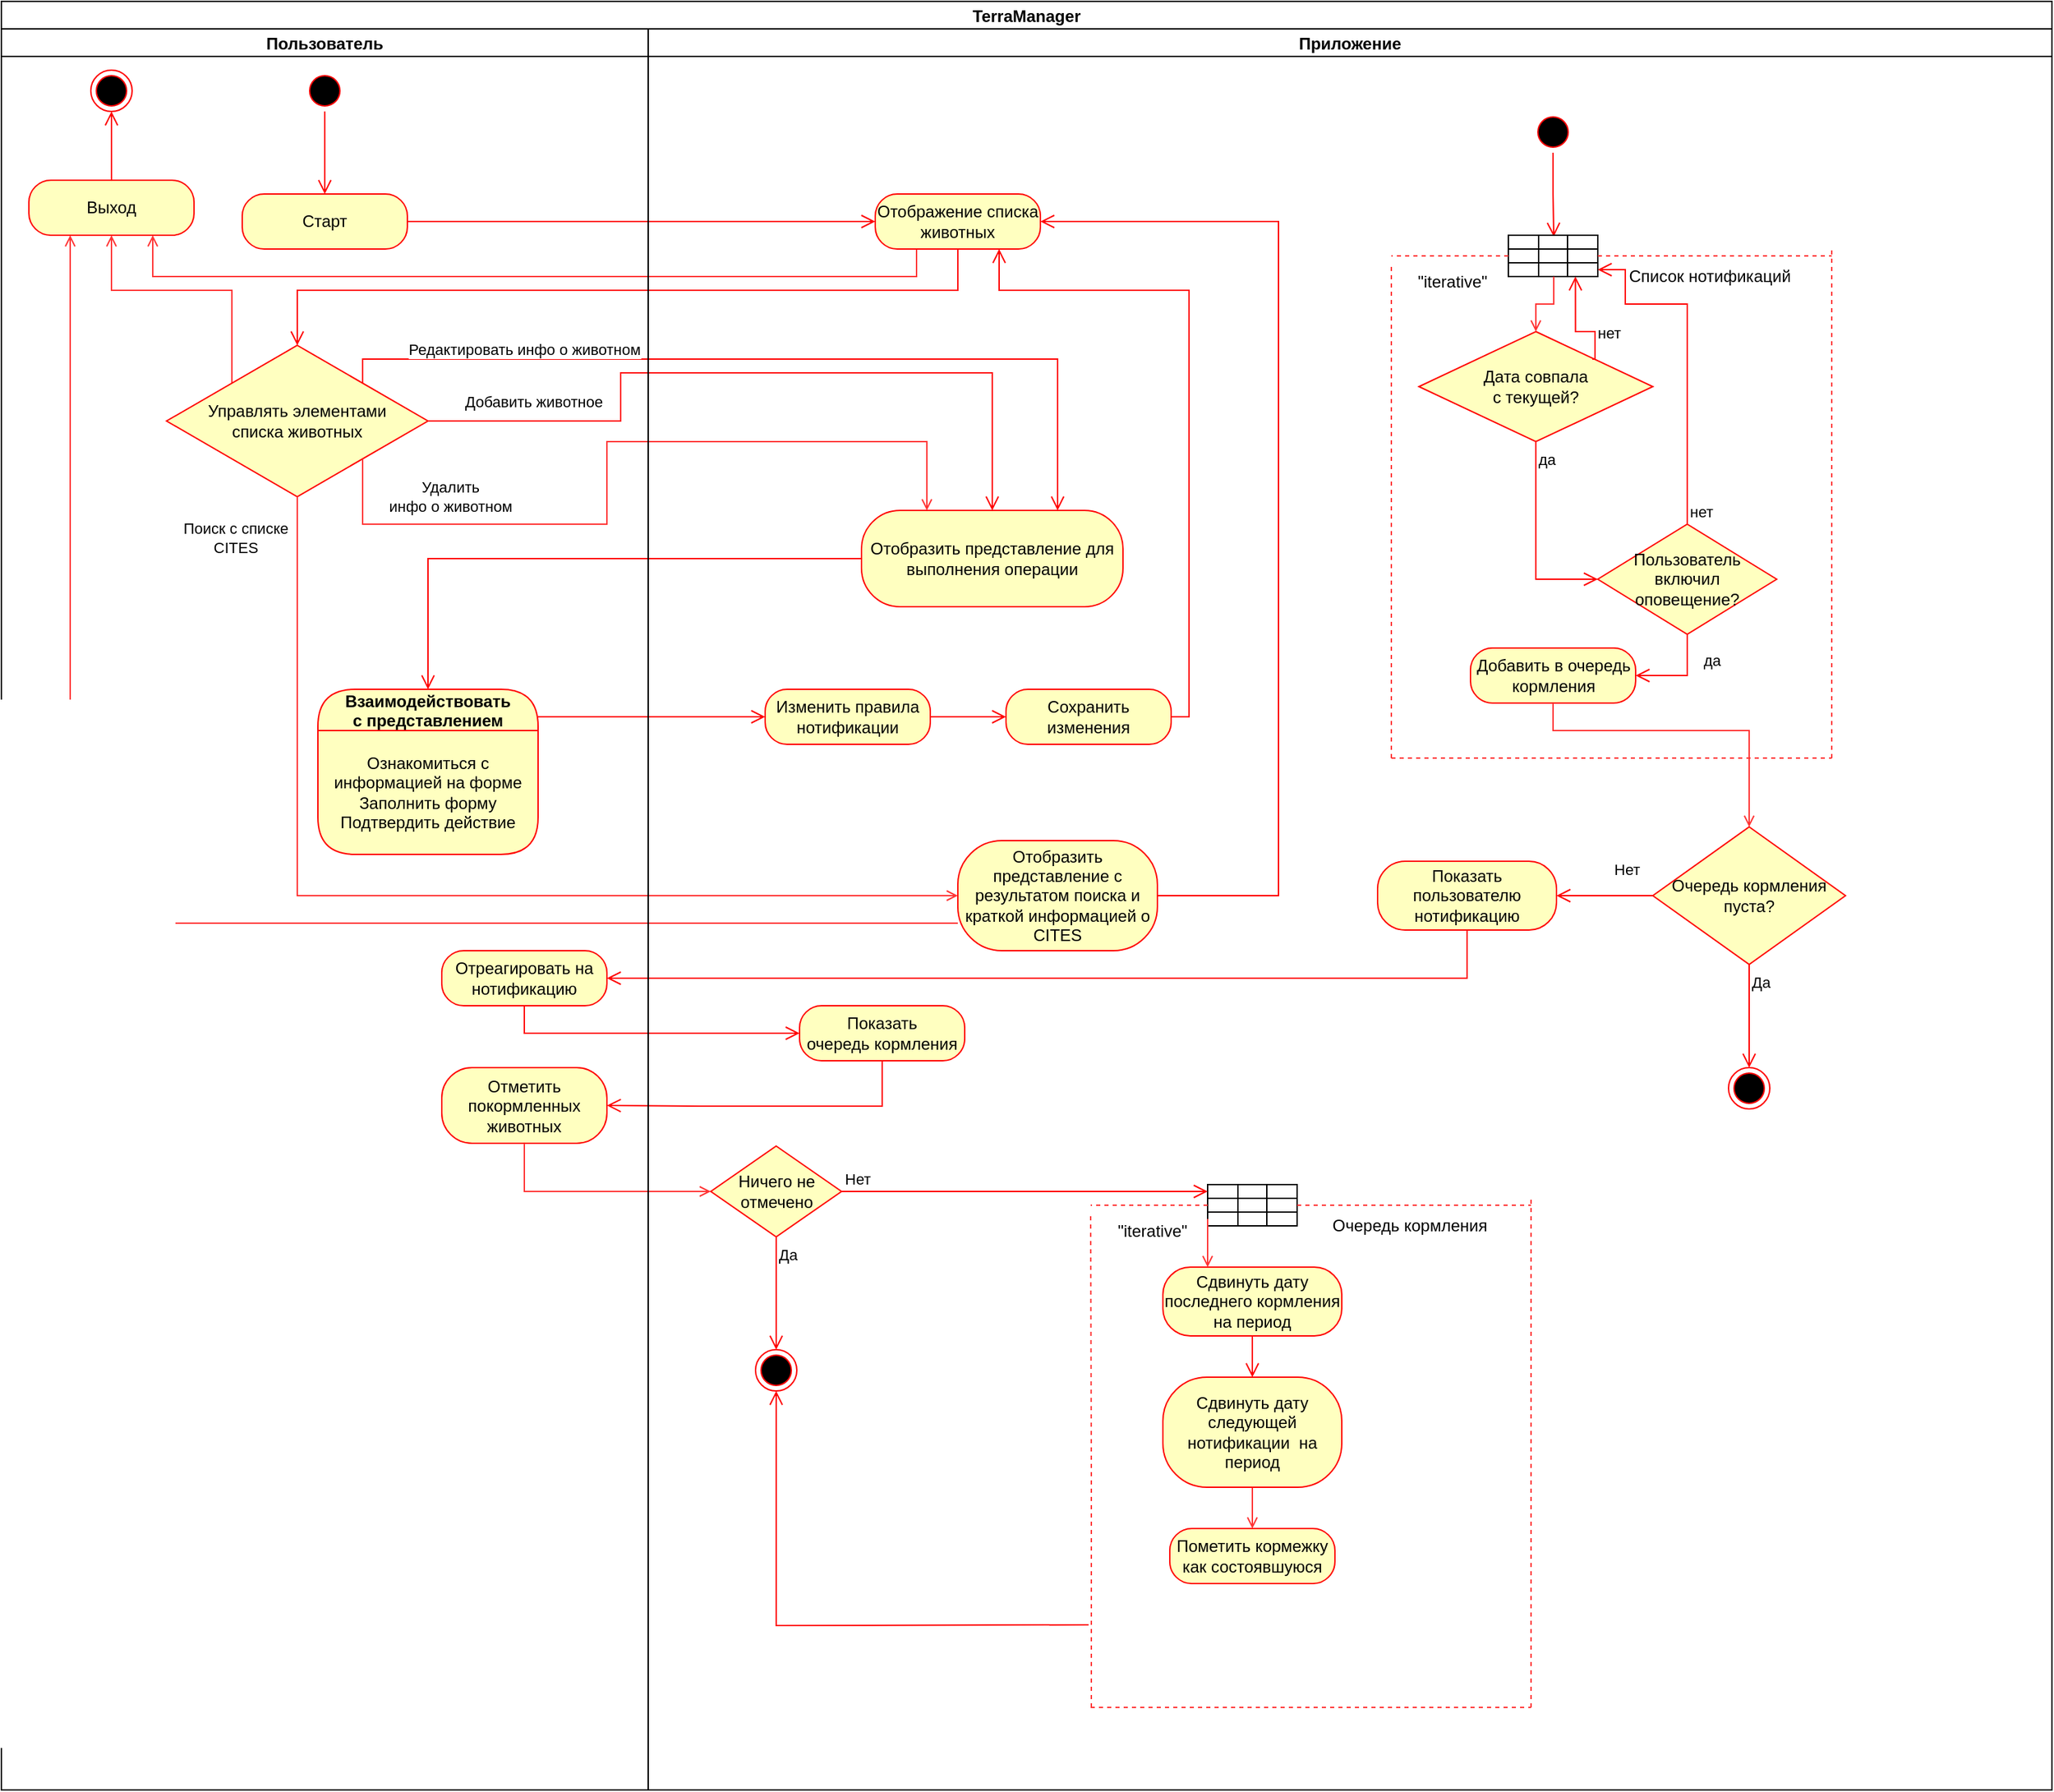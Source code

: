 <mxfile version="20.0.4" type="github" pages="3">
  <diagram id="FIrea2oT4nY-FdcruvYv" name="Action">
    <mxGraphModel dx="1038" dy="564" grid="1" gridSize="10" guides="1" tooltips="1" connect="1" arrows="1" fold="1" page="1" pageScale="1" pageWidth="1169" pageHeight="827" math="0" shadow="0">
      <root>
        <mxCell id="0" />
        <mxCell id="1" parent="0" />
        <mxCell id="qhrFOnnnxK_zlqW1Jflp-1" value="TerraManager" style="swimlane;childLayout=stackLayout;resizeParent=1;resizeParentMax=0;startSize=20;" parent="1" vertex="1">
          <mxGeometry x="30" width="1490" height="1300" as="geometry" />
        </mxCell>
        <mxCell id="qhrFOnnnxK_zlqW1Jflp-8" value="" style="edgeStyle=orthogonalEdgeStyle;html=1;verticalAlign=bottom;endArrow=open;endSize=8;strokeColor=#ff0000;rounded=0;entryX=0;entryY=0.5;entryDx=0;entryDy=0;" parent="qhrFOnnnxK_zlqW1Jflp-1" source="qhrFOnnnxK_zlqW1Jflp-7" target="qhrFOnnnxK_zlqW1Jflp-9" edge="1">
          <mxGeometry relative="1" as="geometry">
            <mxPoint x="235" y="240" as="targetPoint" />
          </mxGeometry>
        </mxCell>
        <mxCell id="qhrFOnnnxK_zlqW1Jflp-10" value="" style="edgeStyle=orthogonalEdgeStyle;html=1;verticalAlign=bottom;endArrow=open;endSize=8;strokeColor=#ff0000;rounded=0;entryX=0.5;entryY=0;entryDx=0;entryDy=0;" parent="qhrFOnnnxK_zlqW1Jflp-1" source="qhrFOnnnxK_zlqW1Jflp-9" target="qhrFOnnnxK_zlqW1Jflp-14" edge="1">
          <mxGeometry relative="1" as="geometry">
            <mxPoint x="695" y="240" as="targetPoint" />
            <Array as="points">
              <mxPoint x="695" y="210" />
              <mxPoint x="215" y="210" />
            </Array>
          </mxGeometry>
        </mxCell>
        <mxCell id="qhrFOnnnxK_zlqW1Jflp-18" value="" style="edgeStyle=orthogonalEdgeStyle;html=1;verticalAlign=bottom;endArrow=open;endSize=8;strokeColor=#ff0000;rounded=0;entryX=0.5;entryY=0;entryDx=0;entryDy=0;" parent="qhrFOnnnxK_zlqW1Jflp-1" source="qhrFOnnnxK_zlqW1Jflp-17" target="qhrFOnnnxK_zlqW1Jflp-42" edge="1">
          <mxGeometry relative="1" as="geometry">
            <mxPoint x="590" y="460" as="targetPoint" />
            <Array as="points">
              <mxPoint x="310" y="405" />
            </Array>
          </mxGeometry>
        </mxCell>
        <mxCell id="qhrFOnnnxK_zlqW1Jflp-2" value="Пользователь" style="swimlane;startSize=20;" parent="qhrFOnnnxK_zlqW1Jflp-1" vertex="1">
          <mxGeometry y="20" width="470" height="1280" as="geometry" />
        </mxCell>
        <mxCell id="qhrFOnnnxK_zlqW1Jflp-5" value="" style="ellipse;html=1;shape=startState;fillColor=#000000;strokeColor=#ff0000;" parent="qhrFOnnnxK_zlqW1Jflp-2" vertex="1">
          <mxGeometry x="220" y="30" width="30" height="30" as="geometry" />
        </mxCell>
        <mxCell id="qhrFOnnnxK_zlqW1Jflp-6" value="" style="edgeStyle=orthogonalEdgeStyle;html=1;verticalAlign=bottom;endArrow=open;endSize=8;strokeColor=#ff0000;rounded=0;" parent="qhrFOnnnxK_zlqW1Jflp-2" source="qhrFOnnnxK_zlqW1Jflp-5" target="qhrFOnnnxK_zlqW1Jflp-7" edge="1">
          <mxGeometry relative="1" as="geometry">
            <mxPoint x="235" y="120" as="targetPoint" />
          </mxGeometry>
        </mxCell>
        <mxCell id="qhrFOnnnxK_zlqW1Jflp-7" value="Старт" style="rounded=1;whiteSpace=wrap;html=1;arcSize=40;fontColor=#000000;fillColor=#ffffc0;strokeColor=#ff0000;" parent="qhrFOnnnxK_zlqW1Jflp-2" vertex="1">
          <mxGeometry x="175" y="120" width="120" height="40" as="geometry" />
        </mxCell>
        <mxCell id="qhrFOnnnxK_zlqW1Jflp-61" style="edgeStyle=orthogonalEdgeStyle;rounded=0;orthogonalLoop=1;jettySize=auto;html=1;exitX=0;exitY=0;exitDx=0;exitDy=0;endArrow=open;endFill=0;strokeColor=#FF3333;entryX=0.5;entryY=1;entryDx=0;entryDy=0;" parent="qhrFOnnnxK_zlqW1Jflp-2" source="qhrFOnnnxK_zlqW1Jflp-14" target="qhrFOnnnxK_zlqW1Jflp-57" edge="1">
          <mxGeometry relative="1" as="geometry">
            <mxPoint x="70" y="190" as="targetPoint" />
          </mxGeometry>
        </mxCell>
        <mxCell id="qhrFOnnnxK_zlqW1Jflp-14" value="Управлять элементами &lt;br&gt;списка животных" style="rhombus;whiteSpace=wrap;html=1;fillColor=#ffffc0;strokeColor=#ff0000;" parent="qhrFOnnnxK_zlqW1Jflp-2" vertex="1">
          <mxGeometry x="120" y="230" width="190" height="110" as="geometry" />
        </mxCell>
        <mxCell id="qhrFOnnnxK_zlqW1Jflp-42" value="Взаимодействовать &#xa;с представлением" style="swimlane;fontStyle=1;align=center;verticalAlign=middle;childLayout=stackLayout;horizontal=1;startSize=30;horizontalStack=0;resizeParent=0;resizeLast=1;container=0;fontColor=#000000;collapsible=0;rounded=1;arcSize=30;strokeColor=#ff0000;fillColor=#ffffc0;swimlaneFillColor=#ffffc0;dropTarget=0;" parent="qhrFOnnnxK_zlqW1Jflp-2" vertex="1">
          <mxGeometry x="230" y="480" width="160" height="120" as="geometry" />
        </mxCell>
        <mxCell id="qhrFOnnnxK_zlqW1Jflp-43" value="Ознакомиться с информацией на форме&lt;br&gt;&lt;div&gt;Заполнить форму&lt;/div&gt;&lt;div&gt;Подтвердить действие&lt;br&gt;&lt;/div&gt;" style="text;html=1;strokeColor=none;fillColor=none;align=center;verticalAlign=middle;spacingLeft=4;spacingRight=4;whiteSpace=wrap;overflow=hidden;rotatable=0;fontColor=#000000;" parent="qhrFOnnnxK_zlqW1Jflp-42" vertex="1">
          <mxGeometry y="30" width="160" height="90" as="geometry" />
        </mxCell>
        <mxCell id="qhrFOnnnxK_zlqW1Jflp-57" value="Выход" style="rounded=1;whiteSpace=wrap;html=1;arcSize=40;fontColor=#000000;fillColor=#ffffc0;strokeColor=#ff0000;" parent="qhrFOnnnxK_zlqW1Jflp-2" vertex="1">
          <mxGeometry x="20" y="110" width="120" height="40" as="geometry" />
        </mxCell>
        <mxCell id="qhrFOnnnxK_zlqW1Jflp-58" value="" style="edgeStyle=orthogonalEdgeStyle;html=1;verticalAlign=bottom;endArrow=open;endSize=8;strokeColor=#ff0000;rounded=0;entryX=0.5;entryY=1;entryDx=0;entryDy=0;" parent="qhrFOnnnxK_zlqW1Jflp-2" source="qhrFOnnnxK_zlqW1Jflp-57" target="qhrFOnnnxK_zlqW1Jflp-59" edge="1">
          <mxGeometry relative="1" as="geometry">
            <mxPoint x="70" y="270" as="targetPoint" />
            <Array as="points" />
          </mxGeometry>
        </mxCell>
        <mxCell id="qhrFOnnnxK_zlqW1Jflp-59" value="" style="ellipse;html=1;shape=endState;fillColor=#000000;strokeColor=#ff0000;" parent="qhrFOnnnxK_zlqW1Jflp-2" vertex="1">
          <mxGeometry x="65" y="30" width="30" height="30" as="geometry" />
        </mxCell>
        <mxCell id="lInFxWvaS7vwNwoNhhbJ-1" value="Отреагировать на нотификацию" style="rounded=1;whiteSpace=wrap;html=1;arcSize=40;fontColor=#000000;fillColor=#ffffc0;strokeColor=#ff0000;" parent="qhrFOnnnxK_zlqW1Jflp-2" vertex="1">
          <mxGeometry x="320" y="670" width="120" height="40" as="geometry" />
        </mxCell>
        <mxCell id="lInFxWvaS7vwNwoNhhbJ-5" value="Отметить покормленных&lt;br&gt;животных" style="rounded=1;whiteSpace=wrap;html=1;arcSize=40;fontColor=#000000;fillColor=#ffffc0;strokeColor=#ff0000;" parent="qhrFOnnnxK_zlqW1Jflp-2" vertex="1">
          <mxGeometry x="320" y="755" width="120" height="55" as="geometry" />
        </mxCell>
        <mxCell id="qhrFOnnnxK_zlqW1Jflp-16" value="Редактировать инфо о животном" style="edgeStyle=orthogonalEdgeStyle;html=1;align=left;verticalAlign=top;endArrow=open;endSize=8;strokeColor=#ff0000;rounded=0;exitX=1;exitY=0;exitDx=0;exitDy=0;entryX=0.75;entryY=0;entryDx=0;entryDy=0;" parent="qhrFOnnnxK_zlqW1Jflp-1" source="qhrFOnnnxK_zlqW1Jflp-14" target="qhrFOnnnxK_zlqW1Jflp-17" edge="1">
          <mxGeometry x="-0.846" y="20" relative="1" as="geometry">
            <mxPoint x="770" y="295" as="targetPoint" />
            <Array as="points">
              <mxPoint x="263" y="260" />
              <mxPoint x="768" y="260" />
            </Array>
            <mxPoint as="offset" />
          </mxGeometry>
        </mxCell>
        <mxCell id="qhrFOnnnxK_zlqW1Jflp-15" value="Добавить животное" style="edgeStyle=orthogonalEdgeStyle;html=1;align=left;verticalAlign=bottom;endArrow=open;endSize=8;strokeColor=#ff0000;rounded=0;exitX=1;exitY=0.5;exitDx=0;exitDy=0;entryX=0.5;entryY=0;entryDx=0;entryDy=0;" parent="qhrFOnnnxK_zlqW1Jflp-1" source="qhrFOnnnxK_zlqW1Jflp-14" target="qhrFOnnnxK_zlqW1Jflp-17" edge="1">
          <mxGeometry x="-0.909" y="5" relative="1" as="geometry">
            <mxPoint x="670" y="295" as="targetPoint" />
            <mxPoint x="330" y="294.5" as="sourcePoint" />
            <Array as="points">
              <mxPoint x="450" y="305" />
              <mxPoint x="450" y="270" />
              <mxPoint x="720" y="270" />
            </Array>
            <mxPoint as="offset" />
          </mxGeometry>
        </mxCell>
        <mxCell id="qhrFOnnnxK_zlqW1Jflp-34" value="Удалить&lt;br&gt;инфо о животном" style="edgeStyle=orthogonalEdgeStyle;rounded=0;orthogonalLoop=1;jettySize=auto;html=1;exitX=1;exitY=1;exitDx=0;exitDy=0;endArrow=open;endFill=0;strokeColor=#FF3333;entryX=0.25;entryY=0;entryDx=0;entryDy=0;" parent="qhrFOnnnxK_zlqW1Jflp-1" source="qhrFOnnnxK_zlqW1Jflp-14" target="qhrFOnnnxK_zlqW1Jflp-17" edge="1">
          <mxGeometry x="-0.611" y="20" relative="1" as="geometry">
            <mxPoint x="670" y="295" as="targetPoint" />
            <Array as="points">
              <mxPoint x="263" y="380" />
              <mxPoint x="440" y="380" />
              <mxPoint x="440" y="320" />
              <mxPoint x="673" y="320" />
            </Array>
            <mxPoint as="offset" />
          </mxGeometry>
        </mxCell>
        <mxCell id="qhrFOnnnxK_zlqW1Jflp-44" value="" style="edgeStyle=orthogonalEdgeStyle;html=1;verticalAlign=bottom;endArrow=open;endSize=8;strokeColor=#ff0000;rounded=0;entryX=0;entryY=0.5;entryDx=0;entryDy=0;" parent="qhrFOnnnxK_zlqW1Jflp-1" source="qhrFOnnnxK_zlqW1Jflp-42" target="k8adD4l0ToZcmc2hEq4d-1" edge="1">
          <mxGeometry relative="1" as="geometry">
            <mxPoint x="600" y="550" as="targetPoint" />
            <Array as="points">
              <mxPoint x="520" y="520" />
              <mxPoint x="520" y="520" />
            </Array>
          </mxGeometry>
        </mxCell>
        <mxCell id="qhrFOnnnxK_zlqW1Jflp-48" value="Поиск с списке&lt;br&gt;CITES" style="edgeStyle=orthogonalEdgeStyle;rounded=0;orthogonalLoop=1;jettySize=auto;html=1;exitX=0.5;exitY=1;exitDx=0;exitDy=0;endArrow=open;endFill=0;strokeColor=#FF3333;entryX=0;entryY=0.5;entryDx=0;entryDy=0;" parent="qhrFOnnnxK_zlqW1Jflp-1" source="qhrFOnnnxK_zlqW1Jflp-14" target="qhrFOnnnxK_zlqW1Jflp-49" edge="1">
          <mxGeometry x="-0.922" y="-45" relative="1" as="geometry">
            <mxPoint x="690" y="670" as="targetPoint" />
            <mxPoint x="130" y="385" as="sourcePoint" />
            <Array as="points">
              <mxPoint x="215" y="650" />
            </Array>
            <mxPoint as="offset" />
          </mxGeometry>
        </mxCell>
        <mxCell id="qhrFOnnnxK_zlqW1Jflp-60" style="edgeStyle=orthogonalEdgeStyle;rounded=0;orthogonalLoop=1;jettySize=auto;html=1;exitX=0.25;exitY=1;exitDx=0;exitDy=0;endArrow=open;endFill=0;strokeColor=#FF3333;entryX=0.75;entryY=1;entryDx=0;entryDy=0;" parent="qhrFOnnnxK_zlqW1Jflp-1" source="qhrFOnnnxK_zlqW1Jflp-9" target="qhrFOnnnxK_zlqW1Jflp-57" edge="1">
          <mxGeometry relative="1" as="geometry">
            <mxPoint x="90" y="220" as="targetPoint" />
            <Array as="points">
              <mxPoint x="665" y="200" />
              <mxPoint x="110" y="200" />
            </Array>
          </mxGeometry>
        </mxCell>
        <mxCell id="qhrFOnnnxK_zlqW1Jflp-62" style="edgeStyle=orthogonalEdgeStyle;rounded=0;orthogonalLoop=1;jettySize=auto;html=1;exitX=0;exitY=0.75;exitDx=0;exitDy=0;endArrow=open;endFill=0;strokeColor=#FF3333;entryX=0.25;entryY=1;entryDx=0;entryDy=0;" parent="qhrFOnnnxK_zlqW1Jflp-1" source="qhrFOnnnxK_zlqW1Jflp-49" target="qhrFOnnnxK_zlqW1Jflp-57" edge="1">
          <mxGeometry relative="1" as="geometry">
            <mxPoint x="40" y="210" as="targetPoint" />
          </mxGeometry>
        </mxCell>
        <mxCell id="k8adD4l0ToZcmc2hEq4d-63" value="" style="edgeStyle=orthogonalEdgeStyle;html=1;verticalAlign=bottom;endArrow=open;endSize=8;strokeColor=#ff0000;rounded=0;entryX=1;entryY=0.5;entryDx=0;entryDy=0;" parent="qhrFOnnnxK_zlqW1Jflp-1" source="k8adD4l0ToZcmc2hEq4d-62" target="lInFxWvaS7vwNwoNhhbJ-1" edge="1">
          <mxGeometry relative="1" as="geometry">
            <mxPoint x="1130" y="770" as="targetPoint" />
            <Array as="points">
              <mxPoint x="1065" y="710" />
            </Array>
          </mxGeometry>
        </mxCell>
        <mxCell id="lInFxWvaS7vwNwoNhhbJ-2" value="" style="edgeStyle=orthogonalEdgeStyle;html=1;verticalAlign=bottom;endArrow=open;endSize=8;strokeColor=#ff0000;rounded=0;entryX=0;entryY=0.5;entryDx=0;entryDy=0;" parent="qhrFOnnnxK_zlqW1Jflp-1" source="lInFxWvaS7vwNwoNhhbJ-1" target="lInFxWvaS7vwNwoNhhbJ-3" edge="1">
          <mxGeometry relative="1" as="geometry">
            <mxPoint x="380" y="790" as="targetPoint" />
            <Array as="points">
              <mxPoint x="380" y="750" />
            </Array>
          </mxGeometry>
        </mxCell>
        <mxCell id="lInFxWvaS7vwNwoNhhbJ-4" value="" style="edgeStyle=orthogonalEdgeStyle;html=1;verticalAlign=bottom;endArrow=open;endSize=8;strokeColor=#ff0000;rounded=0;entryX=1;entryY=0.5;entryDx=0;entryDy=0;" parent="qhrFOnnnxK_zlqW1Jflp-1" source="lInFxWvaS7vwNwoNhhbJ-3" target="lInFxWvaS7vwNwoNhhbJ-5" edge="1">
          <mxGeometry relative="1" as="geometry">
            <mxPoint x="640" y="830" as="targetPoint" />
            <Array as="points">
              <mxPoint x="640" y="803" />
              <mxPoint x="510" y="803" />
            </Array>
          </mxGeometry>
        </mxCell>
        <mxCell id="lInFxWvaS7vwNwoNhhbJ-43" style="edgeStyle=orthogonalEdgeStyle;rounded=0;orthogonalLoop=1;jettySize=auto;html=1;exitX=0.5;exitY=1;exitDx=0;exitDy=0;entryX=0;entryY=0.5;entryDx=0;entryDy=0;endArrow=open;endFill=0;strokeColor=#FF3333;" parent="qhrFOnnnxK_zlqW1Jflp-1" source="lInFxWvaS7vwNwoNhhbJ-5" target="lInFxWvaS7vwNwoNhhbJ-39" edge="1">
          <mxGeometry relative="1" as="geometry" />
        </mxCell>
        <mxCell id="qhrFOnnnxK_zlqW1Jflp-3" value="Приложение" style="swimlane;startSize=20;" parent="qhrFOnnnxK_zlqW1Jflp-1" vertex="1">
          <mxGeometry x="470" y="20" width="1020" height="1280" as="geometry" />
        </mxCell>
        <mxCell id="qhrFOnnnxK_zlqW1Jflp-9" value="Отображение списка животных" style="rounded=1;whiteSpace=wrap;html=1;arcSize=40;fontColor=#000000;fillColor=#ffffc0;strokeColor=#ff0000;" parent="qhrFOnnnxK_zlqW1Jflp-3" vertex="1">
          <mxGeometry x="165" y="120" width="120" height="40" as="geometry" />
        </mxCell>
        <mxCell id="qhrFOnnnxK_zlqW1Jflp-17" value="Отобразить представление для выполнения операции" style="rounded=1;whiteSpace=wrap;html=1;arcSize=40;fontColor=#000000;fillColor=#ffffc0;strokeColor=#ff0000;" parent="qhrFOnnnxK_zlqW1Jflp-3" vertex="1">
          <mxGeometry x="155" y="350" width="190" height="70" as="geometry" />
        </mxCell>
        <mxCell id="qhrFOnnnxK_zlqW1Jflp-45" value="Сохранить изменения" style="rounded=1;whiteSpace=wrap;html=1;arcSize=40;fontColor=#000000;fillColor=#ffffc0;strokeColor=#ff0000;" parent="qhrFOnnnxK_zlqW1Jflp-3" vertex="1">
          <mxGeometry x="260" y="480" width="120" height="40" as="geometry" />
        </mxCell>
        <mxCell id="qhrFOnnnxK_zlqW1Jflp-46" value="" style="edgeStyle=orthogonalEdgeStyle;html=1;verticalAlign=bottom;endArrow=open;endSize=8;strokeColor=#ff0000;rounded=0;entryX=0.75;entryY=1;entryDx=0;entryDy=0;" parent="qhrFOnnnxK_zlqW1Jflp-3" source="qhrFOnnnxK_zlqW1Jflp-45" target="qhrFOnnnxK_zlqW1Jflp-9" edge="1">
          <mxGeometry relative="1" as="geometry">
            <mxPoint x="392.5" y="425" as="targetPoint" />
            <Array as="points">
              <mxPoint x="393" y="500" />
              <mxPoint x="393" y="190" />
              <mxPoint x="255" y="190" />
            </Array>
          </mxGeometry>
        </mxCell>
        <mxCell id="qhrFOnnnxK_zlqW1Jflp-49" value="Отобразить представление с результатом поиска и краткой информацией о CITES" style="rounded=1;whiteSpace=wrap;html=1;arcSize=40;fontColor=#000000;fillColor=#ffffc0;strokeColor=#ff0000;" parent="qhrFOnnnxK_zlqW1Jflp-3" vertex="1">
          <mxGeometry x="225" y="590" width="145" height="80" as="geometry" />
        </mxCell>
        <mxCell id="qhrFOnnnxK_zlqW1Jflp-50" value="" style="edgeStyle=orthogonalEdgeStyle;html=1;verticalAlign=bottom;endArrow=open;endSize=8;strokeColor=#ff0000;rounded=0;entryX=1;entryY=0.5;entryDx=0;entryDy=0;" parent="qhrFOnnnxK_zlqW1Jflp-3" source="qhrFOnnnxK_zlqW1Jflp-49" target="qhrFOnnnxK_zlqW1Jflp-9" edge="1">
          <mxGeometry relative="1" as="geometry">
            <mxPoint x="460" y="140" as="targetPoint" />
            <Array as="points">
              <mxPoint x="458" y="630" />
              <mxPoint x="458" y="140" />
            </Array>
          </mxGeometry>
        </mxCell>
        <mxCell id="k8adD4l0ToZcmc2hEq4d-1" value="Изменить правила нотификации" style="rounded=1;whiteSpace=wrap;html=1;arcSize=40;fontColor=#000000;fillColor=#ffffc0;strokeColor=#ff0000;" parent="qhrFOnnnxK_zlqW1Jflp-3" vertex="1">
          <mxGeometry x="85" y="480" width="120" height="40" as="geometry" />
        </mxCell>
        <mxCell id="k8adD4l0ToZcmc2hEq4d-2" value="" style="edgeStyle=orthogonalEdgeStyle;html=1;verticalAlign=bottom;endArrow=open;endSize=8;strokeColor=#ff0000;rounded=0;entryX=0;entryY=0.5;entryDx=0;entryDy=0;" parent="qhrFOnnnxK_zlqW1Jflp-3" source="k8adD4l0ToZcmc2hEq4d-1" target="qhrFOnnnxK_zlqW1Jflp-45" edge="1">
          <mxGeometry relative="1" as="geometry">
            <mxPoint x="105" y="550" as="targetPoint" />
          </mxGeometry>
        </mxCell>
        <mxCell id="k8adD4l0ToZcmc2hEq4d-3" value="" style="ellipse;html=1;shape=startState;fillColor=#000000;strokeColor=#ff0000;" parent="qhrFOnnnxK_zlqW1Jflp-3" vertex="1">
          <mxGeometry x="642.5" y="60" width="30" height="30" as="geometry" />
        </mxCell>
        <mxCell id="k8adD4l0ToZcmc2hEq4d-4" value="" style="edgeStyle=orthogonalEdgeStyle;html=1;verticalAlign=bottom;endArrow=open;endSize=8;strokeColor=#ff0000;rounded=0;entryX=0.508;entryY=0.1;entryDx=0;entryDy=0;entryPerimeter=0;" parent="qhrFOnnnxK_zlqW1Jflp-3" source="k8adD4l0ToZcmc2hEq4d-3" target="k8adD4l0ToZcmc2hEq4d-11" edge="1">
          <mxGeometry relative="1" as="geometry">
            <mxPoint x="665" y="150" as="targetPoint" />
          </mxGeometry>
        </mxCell>
        <mxCell id="k8adD4l0ToZcmc2hEq4d-10" value="" style="shape=table;html=1;whiteSpace=wrap;startSize=0;container=1;collapsible=0;childLayout=tableLayout;" parent="qhrFOnnnxK_zlqW1Jflp-3" vertex="1">
          <mxGeometry x="625" y="150" width="65" height="30" as="geometry" />
        </mxCell>
        <mxCell id="k8adD4l0ToZcmc2hEq4d-11" value="" style="shape=tableRow;horizontal=0;startSize=0;swimlaneHead=0;swimlaneBody=0;top=0;left=0;bottom=0;right=0;collapsible=0;dropTarget=0;fillColor=none;points=[[0,0.5],[1,0.5]];portConstraint=eastwest;" parent="k8adD4l0ToZcmc2hEq4d-10" vertex="1">
          <mxGeometry width="65" height="10" as="geometry" />
        </mxCell>
        <mxCell id="k8adD4l0ToZcmc2hEq4d-12" value="" style="shape=partialRectangle;html=1;whiteSpace=wrap;connectable=0;fillColor=none;top=0;left=0;bottom=0;right=0;overflow=hidden;" parent="k8adD4l0ToZcmc2hEq4d-11" vertex="1">
          <mxGeometry width="22" height="10" as="geometry">
            <mxRectangle width="22" height="10" as="alternateBounds" />
          </mxGeometry>
        </mxCell>
        <mxCell id="k8adD4l0ToZcmc2hEq4d-13" value="" style="shape=partialRectangle;html=1;whiteSpace=wrap;connectable=0;fillColor=none;top=0;left=0;bottom=0;right=0;overflow=hidden;" parent="k8adD4l0ToZcmc2hEq4d-11" vertex="1">
          <mxGeometry x="22" width="21" height="10" as="geometry">
            <mxRectangle width="21" height="10" as="alternateBounds" />
          </mxGeometry>
        </mxCell>
        <mxCell id="k8adD4l0ToZcmc2hEq4d-14" value="" style="shape=partialRectangle;html=1;whiteSpace=wrap;connectable=0;fillColor=none;top=0;left=0;bottom=0;right=0;overflow=hidden;" parent="k8adD4l0ToZcmc2hEq4d-11" vertex="1">
          <mxGeometry x="43" width="22" height="10" as="geometry">
            <mxRectangle width="22" height="10" as="alternateBounds" />
          </mxGeometry>
        </mxCell>
        <mxCell id="k8adD4l0ToZcmc2hEq4d-15" value="" style="shape=tableRow;horizontal=0;startSize=0;swimlaneHead=0;swimlaneBody=0;top=0;left=0;bottom=0;right=0;collapsible=0;dropTarget=0;fillColor=none;points=[[0,0.5],[1,0.5]];portConstraint=eastwest;" parent="k8adD4l0ToZcmc2hEq4d-10" vertex="1">
          <mxGeometry y="10" width="65" height="10" as="geometry" />
        </mxCell>
        <mxCell id="k8adD4l0ToZcmc2hEq4d-16" value="" style="shape=partialRectangle;html=1;whiteSpace=wrap;connectable=0;fillColor=none;top=0;left=0;bottom=0;right=0;overflow=hidden;" parent="k8adD4l0ToZcmc2hEq4d-15" vertex="1">
          <mxGeometry width="22" height="10" as="geometry">
            <mxRectangle width="22" height="10" as="alternateBounds" />
          </mxGeometry>
        </mxCell>
        <mxCell id="k8adD4l0ToZcmc2hEq4d-17" value="" style="shape=partialRectangle;html=1;whiteSpace=wrap;connectable=0;fillColor=none;top=0;left=0;bottom=0;right=0;overflow=hidden;" parent="k8adD4l0ToZcmc2hEq4d-15" vertex="1">
          <mxGeometry x="22" width="21" height="10" as="geometry">
            <mxRectangle width="21" height="10" as="alternateBounds" />
          </mxGeometry>
        </mxCell>
        <mxCell id="k8adD4l0ToZcmc2hEq4d-18" value="" style="shape=partialRectangle;html=1;whiteSpace=wrap;connectable=0;fillColor=none;top=0;left=0;bottom=0;right=0;overflow=hidden;" parent="k8adD4l0ToZcmc2hEq4d-15" vertex="1">
          <mxGeometry x="43" width="22" height="10" as="geometry">
            <mxRectangle width="22" height="10" as="alternateBounds" />
          </mxGeometry>
        </mxCell>
        <mxCell id="k8adD4l0ToZcmc2hEq4d-19" value="" style="shape=tableRow;horizontal=0;startSize=0;swimlaneHead=0;swimlaneBody=0;top=0;left=0;bottom=0;right=0;collapsible=0;dropTarget=0;fillColor=none;points=[[0,0.5],[1,0.5]];portConstraint=eastwest;" parent="k8adD4l0ToZcmc2hEq4d-10" vertex="1">
          <mxGeometry y="20" width="65" height="10" as="geometry" />
        </mxCell>
        <mxCell id="k8adD4l0ToZcmc2hEq4d-20" value="" style="shape=partialRectangle;html=1;whiteSpace=wrap;connectable=0;fillColor=none;top=0;left=0;bottom=0;right=0;overflow=hidden;" parent="k8adD4l0ToZcmc2hEq4d-19" vertex="1">
          <mxGeometry width="22" height="10" as="geometry">
            <mxRectangle width="22" height="10" as="alternateBounds" />
          </mxGeometry>
        </mxCell>
        <mxCell id="k8adD4l0ToZcmc2hEq4d-21" value="" style="shape=partialRectangle;html=1;whiteSpace=wrap;connectable=0;fillColor=none;top=0;left=0;bottom=0;right=0;overflow=hidden;" parent="k8adD4l0ToZcmc2hEq4d-19" vertex="1">
          <mxGeometry x="22" width="21" height="10" as="geometry">
            <mxRectangle width="21" height="10" as="alternateBounds" />
          </mxGeometry>
        </mxCell>
        <mxCell id="k8adD4l0ToZcmc2hEq4d-22" value="" style="shape=partialRectangle;html=1;whiteSpace=wrap;connectable=0;fillColor=none;top=0;left=0;bottom=0;right=0;overflow=hidden;pointerEvents=1;" parent="k8adD4l0ToZcmc2hEq4d-19" vertex="1">
          <mxGeometry x="43" width="22" height="10" as="geometry">
            <mxRectangle width="22" height="10" as="alternateBounds" />
          </mxGeometry>
        </mxCell>
        <mxCell id="k8adD4l0ToZcmc2hEq4d-23" value="" style="endArrow=none;dashed=1;html=1;rounded=0;strokeColor=#FF3333;exitX=1;exitY=0.5;exitDx=0;exitDy=0;" parent="qhrFOnnnxK_zlqW1Jflp-3" source="k8adD4l0ToZcmc2hEq4d-15" edge="1">
          <mxGeometry width="50" height="50" relative="1" as="geometry">
            <mxPoint x="780" y="290" as="sourcePoint" />
            <mxPoint x="860" y="165" as="targetPoint" />
          </mxGeometry>
        </mxCell>
        <mxCell id="k8adD4l0ToZcmc2hEq4d-25" value="Список нотификаций" style="text;html=1;align=center;verticalAlign=middle;resizable=0;points=[];autosize=1;strokeColor=none;fillColor=none;" parent="qhrFOnnnxK_zlqW1Jflp-3" vertex="1">
          <mxGeometry x="701" y="165" width="140" height="30" as="geometry" />
        </mxCell>
        <mxCell id="k8adD4l0ToZcmc2hEq4d-27" value="Дата совпала &lt;br&gt;с текущей?" style="rhombus;whiteSpace=wrap;html=1;fillColor=#ffffc0;strokeColor=#ff0000;" parent="qhrFOnnnxK_zlqW1Jflp-3" vertex="1">
          <mxGeometry x="560" y="220" width="170" height="80" as="geometry" />
        </mxCell>
        <mxCell id="k8adD4l0ToZcmc2hEq4d-28" value="нет" style="edgeStyle=orthogonalEdgeStyle;html=1;align=left;verticalAlign=bottom;endArrow=open;endSize=8;strokeColor=#ff0000;rounded=0;entryX=0.75;entryY=1;entryDx=0;entryDy=0;" parent="qhrFOnnnxK_zlqW1Jflp-3" target="k8adD4l0ToZcmc2hEq4d-10" edge="1">
          <mxGeometry x="-0.685" relative="1" as="geometry">
            <mxPoint x="800" y="275" as="targetPoint" />
            <mxPoint x="686" y="240" as="sourcePoint" />
            <Array as="points">
              <mxPoint x="688" y="240" />
              <mxPoint x="688" y="220" />
              <mxPoint x="674" y="220" />
            </Array>
            <mxPoint as="offset" />
          </mxGeometry>
        </mxCell>
        <mxCell id="k8adD4l0ToZcmc2hEq4d-29" value="да" style="edgeStyle=orthogonalEdgeStyle;html=1;align=left;verticalAlign=top;endArrow=open;endSize=8;strokeColor=#ff0000;rounded=0;entryX=0;entryY=0.5;entryDx=0;entryDy=0;" parent="qhrFOnnnxK_zlqW1Jflp-3" source="k8adD4l0ToZcmc2hEq4d-27" target="k8adD4l0ToZcmc2hEq4d-33" edge="1">
          <mxGeometry x="-1" relative="1" as="geometry">
            <mxPoint x="607.5" y="515" as="targetPoint" />
            <Array as="points">
              <mxPoint x="645" y="400" />
            </Array>
          </mxGeometry>
        </mxCell>
        <mxCell id="k8adD4l0ToZcmc2hEq4d-30" value="&quot;iterative&quot;" style="text;html=1;align=center;verticalAlign=middle;resizable=0;points=[];autosize=1;strokeColor=none;fillColor=none;" parent="qhrFOnnnxK_zlqW1Jflp-3" vertex="1">
          <mxGeometry x="549" y="169" width="70" height="30" as="geometry" />
        </mxCell>
        <mxCell id="k8adD4l0ToZcmc2hEq4d-26" style="edgeStyle=orthogonalEdgeStyle;rounded=0;orthogonalLoop=1;jettySize=auto;html=1;endArrow=open;endFill=0;strokeColor=#FF3333;entryX=0.5;entryY=0;entryDx=0;entryDy=0;" parent="qhrFOnnnxK_zlqW1Jflp-3" target="k8adD4l0ToZcmc2hEq4d-27" edge="1">
          <mxGeometry relative="1" as="geometry">
            <mxPoint x="650" y="220" as="targetPoint" />
            <mxPoint x="658" y="180" as="sourcePoint" />
            <Array as="points">
              <mxPoint x="658" y="180" />
              <mxPoint x="658" y="200" />
              <mxPoint x="645" y="200" />
            </Array>
          </mxGeometry>
        </mxCell>
        <mxCell id="k8adD4l0ToZcmc2hEq4d-33" value="Пользователь&lt;br&gt;включил &lt;br&gt;оповещение?" style="rhombus;whiteSpace=wrap;html=1;fillColor=#ffffc0;strokeColor=#ff0000;" parent="qhrFOnnnxK_zlqW1Jflp-3" vertex="1">
          <mxGeometry x="690" y="360" width="130" height="80" as="geometry" />
        </mxCell>
        <mxCell id="k8adD4l0ToZcmc2hEq4d-34" value="нет" style="edgeStyle=orthogonalEdgeStyle;html=1;align=left;verticalAlign=bottom;endArrow=open;endSize=8;strokeColor=#ff0000;rounded=0;entryX=1;entryY=0.5;entryDx=0;entryDy=0;" parent="qhrFOnnnxK_zlqW1Jflp-3" source="k8adD4l0ToZcmc2hEq4d-33" target="k8adD4l0ToZcmc2hEq4d-19" edge="1">
          <mxGeometry x="-1" relative="1" as="geometry">
            <mxPoint x="860" y="275" as="targetPoint" />
            <Array as="points">
              <mxPoint x="755" y="200" />
              <mxPoint x="710" y="200" />
              <mxPoint x="710" y="175" />
            </Array>
          </mxGeometry>
        </mxCell>
        <mxCell id="k8adD4l0ToZcmc2hEq4d-35" value="да" style="edgeStyle=orthogonalEdgeStyle;html=1;align=left;verticalAlign=top;endArrow=open;endSize=8;strokeColor=#ff0000;rounded=0;entryX=1;entryY=0.5;entryDx=0;entryDy=0;" parent="qhrFOnnnxK_zlqW1Jflp-3" source="k8adD4l0ToZcmc2hEq4d-33" target="k8adD4l0ToZcmc2hEq4d-38" edge="1">
          <mxGeometry x="-0.843" y="10" relative="1" as="geometry">
            <mxPoint x="707.5" y="515" as="targetPoint" />
            <Array as="points">
              <mxPoint x="755" y="470" />
            </Array>
            <mxPoint as="offset" />
          </mxGeometry>
        </mxCell>
        <mxCell id="k8adD4l0ToZcmc2hEq4d-38" value="Добавить в очередь кормления" style="rounded=1;whiteSpace=wrap;html=1;arcSize=40;fontColor=#000000;fillColor=#ffffc0;strokeColor=#ff0000;" parent="qhrFOnnnxK_zlqW1Jflp-3" vertex="1">
          <mxGeometry x="597.5" y="450" width="120" height="40" as="geometry" />
        </mxCell>
        <mxCell id="k8adD4l0ToZcmc2hEq4d-57" value="" style="endArrow=none;dashed=1;html=1;rounded=0;strokeColor=#FF3333;" parent="qhrFOnnnxK_zlqW1Jflp-3" edge="1">
          <mxGeometry width="50" height="50" relative="1" as="geometry">
            <mxPoint x="860" y="530" as="sourcePoint" />
            <mxPoint x="860" y="160" as="targetPoint" />
          </mxGeometry>
        </mxCell>
        <mxCell id="k8adD4l0ToZcmc2hEq4d-60" value="" style="endArrow=none;dashed=1;html=1;rounded=0;strokeColor=#FF3333;" parent="qhrFOnnnxK_zlqW1Jflp-3" edge="1">
          <mxGeometry width="50" height="50" relative="1" as="geometry">
            <mxPoint x="540" y="530" as="sourcePoint" />
            <mxPoint x="540" y="170" as="targetPoint" />
          </mxGeometry>
        </mxCell>
        <mxCell id="k8adD4l0ToZcmc2hEq4d-61" value="" style="endArrow=none;dashed=1;html=1;rounded=0;strokeColor=#FF3333;" parent="qhrFOnnnxK_zlqW1Jflp-3" edge="1">
          <mxGeometry width="50" height="50" relative="1" as="geometry">
            <mxPoint x="540" y="530" as="sourcePoint" />
            <mxPoint x="860" y="530" as="targetPoint" />
          </mxGeometry>
        </mxCell>
        <mxCell id="k8adD4l0ToZcmc2hEq4d-62" value="Показать пользователю&lt;br&gt;нотификацию" style="rounded=1;whiteSpace=wrap;html=1;arcSize=40;fontColor=#000000;fillColor=#ffffc0;strokeColor=#ff0000;" parent="qhrFOnnnxK_zlqW1Jflp-3" vertex="1">
          <mxGeometry x="530" y="605" width="130" height="50" as="geometry" />
        </mxCell>
        <mxCell id="k8adD4l0ToZcmc2hEq4d-40" style="edgeStyle=orthogonalEdgeStyle;rounded=0;orthogonalLoop=1;jettySize=auto;html=1;endArrow=open;endFill=0;strokeColor=#FF3333;entryX=0.5;entryY=0;entryDx=0;entryDy=0;" parent="qhrFOnnnxK_zlqW1Jflp-3" source="k8adD4l0ToZcmc2hEq4d-38" target="k8adD4l0ToZcmc2hEq4d-64" edge="1">
          <mxGeometry relative="1" as="geometry">
            <mxPoint x="658.01" y="515" as="targetPoint" />
            <Array as="points">
              <mxPoint x="658" y="510" />
              <mxPoint x="800" y="510" />
            </Array>
          </mxGeometry>
        </mxCell>
        <mxCell id="k8adD4l0ToZcmc2hEq4d-64" value="Очередь кормления пуста?" style="rhombus;whiteSpace=wrap;html=1;fillColor=#ffffc0;strokeColor=#ff0000;" parent="qhrFOnnnxK_zlqW1Jflp-3" vertex="1">
          <mxGeometry x="730" y="580" width="140" height="100" as="geometry" />
        </mxCell>
        <mxCell id="k8adD4l0ToZcmc2hEq4d-65" value="Нет" style="edgeStyle=orthogonalEdgeStyle;html=1;align=left;verticalAlign=bottom;endArrow=open;endSize=8;strokeColor=#ff0000;rounded=0;entryX=1;entryY=0.5;entryDx=0;entryDy=0;" parent="qhrFOnnnxK_zlqW1Jflp-3" edge="1">
          <mxGeometry x="-0.143" y="-10" relative="1" as="geometry">
            <mxPoint x="660" y="630" as="targetPoint" />
            <mxPoint x="730" y="630" as="sourcePoint" />
            <mxPoint as="offset" />
          </mxGeometry>
        </mxCell>
        <mxCell id="k8adD4l0ToZcmc2hEq4d-66" value="Да" style="edgeStyle=orthogonalEdgeStyle;html=1;align=left;verticalAlign=top;endArrow=open;endSize=8;strokeColor=#ff0000;rounded=0;" parent="qhrFOnnnxK_zlqW1Jflp-3" source="k8adD4l0ToZcmc2hEq4d-64" target="k8adD4l0ToZcmc2hEq4d-67" edge="1">
          <mxGeometry x="-1" relative="1" as="geometry">
            <mxPoint x="800" y="770" as="targetPoint" />
          </mxGeometry>
        </mxCell>
        <mxCell id="k8adD4l0ToZcmc2hEq4d-67" value="" style="ellipse;html=1;shape=endState;fillColor=#000000;strokeColor=#ff0000;" parent="qhrFOnnnxK_zlqW1Jflp-3" vertex="1">
          <mxGeometry x="785" y="755" width="30" height="30" as="geometry" />
        </mxCell>
        <mxCell id="lInFxWvaS7vwNwoNhhbJ-3" value="Показать&lt;br&gt;очередь кормления" style="rounded=1;whiteSpace=wrap;html=1;arcSize=40;fontColor=#000000;fillColor=#ffffc0;strokeColor=#ff0000;" parent="qhrFOnnnxK_zlqW1Jflp-3" vertex="1">
          <mxGeometry x="110" y="710" width="120" height="40" as="geometry" />
        </mxCell>
        <mxCell id="lInFxWvaS7vwNwoNhhbJ-7" value="" style="shape=table;html=1;whiteSpace=wrap;startSize=0;container=1;collapsible=0;childLayout=tableLayout;" parent="qhrFOnnnxK_zlqW1Jflp-3" vertex="1">
          <mxGeometry x="406.5" y="840" width="65" height="30" as="geometry" />
        </mxCell>
        <mxCell id="lInFxWvaS7vwNwoNhhbJ-8" value="" style="shape=tableRow;horizontal=0;startSize=0;swimlaneHead=0;swimlaneBody=0;top=0;left=0;bottom=0;right=0;collapsible=0;dropTarget=0;fillColor=none;points=[[0,0.5],[1,0.5]];portConstraint=eastwest;" parent="lInFxWvaS7vwNwoNhhbJ-7" vertex="1">
          <mxGeometry width="65" height="10" as="geometry" />
        </mxCell>
        <mxCell id="lInFxWvaS7vwNwoNhhbJ-9" value="" style="shape=partialRectangle;html=1;whiteSpace=wrap;connectable=0;fillColor=none;top=0;left=0;bottom=0;right=0;overflow=hidden;" parent="lInFxWvaS7vwNwoNhhbJ-8" vertex="1">
          <mxGeometry width="22" height="10" as="geometry">
            <mxRectangle width="22" height="10" as="alternateBounds" />
          </mxGeometry>
        </mxCell>
        <mxCell id="lInFxWvaS7vwNwoNhhbJ-10" value="" style="shape=partialRectangle;html=1;whiteSpace=wrap;connectable=0;fillColor=none;top=0;left=0;bottom=0;right=0;overflow=hidden;" parent="lInFxWvaS7vwNwoNhhbJ-8" vertex="1">
          <mxGeometry x="22" width="21" height="10" as="geometry">
            <mxRectangle width="21" height="10" as="alternateBounds" />
          </mxGeometry>
        </mxCell>
        <mxCell id="lInFxWvaS7vwNwoNhhbJ-11" value="" style="shape=partialRectangle;html=1;whiteSpace=wrap;connectable=0;fillColor=none;top=0;left=0;bottom=0;right=0;overflow=hidden;" parent="lInFxWvaS7vwNwoNhhbJ-8" vertex="1">
          <mxGeometry x="43" width="22" height="10" as="geometry">
            <mxRectangle width="22" height="10" as="alternateBounds" />
          </mxGeometry>
        </mxCell>
        <mxCell id="lInFxWvaS7vwNwoNhhbJ-12" value="" style="shape=tableRow;horizontal=0;startSize=0;swimlaneHead=0;swimlaneBody=0;top=0;left=0;bottom=0;right=0;collapsible=0;dropTarget=0;fillColor=none;points=[[0,0.5],[1,0.5]];portConstraint=eastwest;" parent="lInFxWvaS7vwNwoNhhbJ-7" vertex="1">
          <mxGeometry y="10" width="65" height="10" as="geometry" />
        </mxCell>
        <mxCell id="lInFxWvaS7vwNwoNhhbJ-13" value="" style="shape=partialRectangle;html=1;whiteSpace=wrap;connectable=0;fillColor=none;top=0;left=0;bottom=0;right=0;overflow=hidden;" parent="lInFxWvaS7vwNwoNhhbJ-12" vertex="1">
          <mxGeometry width="22" height="10" as="geometry">
            <mxRectangle width="22" height="10" as="alternateBounds" />
          </mxGeometry>
        </mxCell>
        <mxCell id="lInFxWvaS7vwNwoNhhbJ-14" value="" style="shape=partialRectangle;html=1;whiteSpace=wrap;connectable=0;fillColor=none;top=0;left=0;bottom=0;right=0;overflow=hidden;" parent="lInFxWvaS7vwNwoNhhbJ-12" vertex="1">
          <mxGeometry x="22" width="21" height="10" as="geometry">
            <mxRectangle width="21" height="10" as="alternateBounds" />
          </mxGeometry>
        </mxCell>
        <mxCell id="lInFxWvaS7vwNwoNhhbJ-15" value="" style="shape=partialRectangle;html=1;whiteSpace=wrap;connectable=0;fillColor=none;top=0;left=0;bottom=0;right=0;overflow=hidden;" parent="lInFxWvaS7vwNwoNhhbJ-12" vertex="1">
          <mxGeometry x="43" width="22" height="10" as="geometry">
            <mxRectangle width="22" height="10" as="alternateBounds" />
          </mxGeometry>
        </mxCell>
        <mxCell id="lInFxWvaS7vwNwoNhhbJ-16" value="" style="shape=tableRow;horizontal=0;startSize=0;swimlaneHead=0;swimlaneBody=0;top=0;left=0;bottom=0;right=0;collapsible=0;dropTarget=0;fillColor=none;points=[[0,0.5],[1,0.5]];portConstraint=eastwest;" parent="lInFxWvaS7vwNwoNhhbJ-7" vertex="1">
          <mxGeometry y="20" width="65" height="10" as="geometry" />
        </mxCell>
        <mxCell id="lInFxWvaS7vwNwoNhhbJ-17" value="" style="shape=partialRectangle;html=1;whiteSpace=wrap;connectable=0;fillColor=none;top=0;left=0;bottom=0;right=0;overflow=hidden;" parent="lInFxWvaS7vwNwoNhhbJ-16" vertex="1">
          <mxGeometry width="22" height="10" as="geometry">
            <mxRectangle width="22" height="10" as="alternateBounds" />
          </mxGeometry>
        </mxCell>
        <mxCell id="lInFxWvaS7vwNwoNhhbJ-18" value="" style="shape=partialRectangle;html=1;whiteSpace=wrap;connectable=0;fillColor=none;top=0;left=0;bottom=0;right=0;overflow=hidden;" parent="lInFxWvaS7vwNwoNhhbJ-16" vertex="1">
          <mxGeometry x="22" width="21" height="10" as="geometry">
            <mxRectangle width="21" height="10" as="alternateBounds" />
          </mxGeometry>
        </mxCell>
        <mxCell id="lInFxWvaS7vwNwoNhhbJ-19" value="" style="shape=partialRectangle;html=1;whiteSpace=wrap;connectable=0;fillColor=none;top=0;left=0;bottom=0;right=0;overflow=hidden;pointerEvents=1;" parent="lInFxWvaS7vwNwoNhhbJ-16" vertex="1">
          <mxGeometry x="43" width="22" height="10" as="geometry">
            <mxRectangle width="22" height="10" as="alternateBounds" />
          </mxGeometry>
        </mxCell>
        <mxCell id="lInFxWvaS7vwNwoNhhbJ-20" value="" style="endArrow=none;dashed=1;html=1;rounded=0;strokeColor=#FF3333;exitX=1;exitY=0.5;exitDx=0;exitDy=0;" parent="qhrFOnnnxK_zlqW1Jflp-3" source="lInFxWvaS7vwNwoNhhbJ-12" edge="1">
          <mxGeometry width="50" height="50" relative="1" as="geometry">
            <mxPoint x="61.5" y="960" as="sourcePoint" />
            <mxPoint x="641.5" y="855" as="targetPoint" />
          </mxGeometry>
        </mxCell>
        <mxCell id="lInFxWvaS7vwNwoNhhbJ-21" value="Очередь кормления" style="text;html=1;align=center;verticalAlign=middle;resizable=0;points=[];autosize=1;strokeColor=none;fillColor=none;" parent="qhrFOnnnxK_zlqW1Jflp-3" vertex="1">
          <mxGeometry x="487.5" y="855" width="130" height="30" as="geometry" />
        </mxCell>
        <mxCell id="lInFxWvaS7vwNwoNhhbJ-25" value="&quot;iterative&quot;" style="text;html=1;align=center;verticalAlign=middle;resizable=0;points=[];autosize=1;strokeColor=none;fillColor=none;" parent="qhrFOnnnxK_zlqW1Jflp-3" vertex="1">
          <mxGeometry x="330.5" y="859" width="70" height="30" as="geometry" />
        </mxCell>
        <mxCell id="lInFxWvaS7vwNwoNhhbJ-31" value="" style="endArrow=none;dashed=1;html=1;rounded=0;strokeColor=#FF3333;" parent="qhrFOnnnxK_zlqW1Jflp-3" edge="1">
          <mxGeometry width="50" height="50" relative="1" as="geometry">
            <mxPoint x="641.5" y="1220" as="sourcePoint" />
            <mxPoint x="641.5" y="850" as="targetPoint" />
          </mxGeometry>
        </mxCell>
        <mxCell id="lInFxWvaS7vwNwoNhhbJ-32" value="" style="endArrow=none;dashed=1;html=1;rounded=0;strokeColor=#FF3333;" parent="qhrFOnnnxK_zlqW1Jflp-3" edge="1">
          <mxGeometry width="50" height="50" relative="1" as="geometry">
            <mxPoint x="322" y="1220" as="sourcePoint" />
            <mxPoint x="321.5" y="860" as="targetPoint" />
            <Array as="points">
              <mxPoint x="322" y="1050" />
            </Array>
          </mxGeometry>
        </mxCell>
        <mxCell id="lInFxWvaS7vwNwoNhhbJ-33" value="" style="endArrow=none;dashed=1;html=1;rounded=0;strokeColor=#FF3333;" parent="qhrFOnnnxK_zlqW1Jflp-3" edge="1">
          <mxGeometry width="50" height="50" relative="1" as="geometry">
            <mxPoint x="321.5" y="1220" as="sourcePoint" />
            <mxPoint x="641.5" y="1220" as="targetPoint" />
          </mxGeometry>
        </mxCell>
        <mxCell id="lInFxWvaS7vwNwoNhhbJ-34" value="" style="endArrow=none;dashed=1;html=1;rounded=0;strokeColor=#FF3333;exitX=0;exitY=0.5;exitDx=0;exitDy=0;" parent="qhrFOnnnxK_zlqW1Jflp-3" source="lInFxWvaS7vwNwoNhhbJ-12" edge="1">
          <mxGeometry width="50" height="50" relative="1" as="geometry">
            <mxPoint x="481.5" y="865" as="sourcePoint" />
            <mxPoint x="321.5" y="855" as="targetPoint" />
          </mxGeometry>
        </mxCell>
        <mxCell id="lInFxWvaS7vwNwoNhhbJ-39" value="Ничего не отмечено" style="rhombus;whiteSpace=wrap;html=1;fillColor=#ffffc0;strokeColor=#ff0000;" parent="qhrFOnnnxK_zlqW1Jflp-3" vertex="1">
          <mxGeometry x="45.5" y="812" width="95" height="66" as="geometry" />
        </mxCell>
        <mxCell id="lInFxWvaS7vwNwoNhhbJ-40" value="Нет" style="edgeStyle=orthogonalEdgeStyle;html=1;align=left;verticalAlign=bottom;endArrow=open;endSize=8;strokeColor=#ff0000;rounded=0;entryX=0;entryY=0.5;entryDx=0;entryDy=0;" parent="qhrFOnnnxK_zlqW1Jflp-3" source="lInFxWvaS7vwNwoNhhbJ-39" target="lInFxWvaS7vwNwoNhhbJ-8" edge="1">
          <mxGeometry x="-1" relative="1" as="geometry">
            <mxPoint x="230" y="857" as="targetPoint" />
          </mxGeometry>
        </mxCell>
        <mxCell id="lInFxWvaS7vwNwoNhhbJ-41" value="Да" style="edgeStyle=orthogonalEdgeStyle;html=1;align=left;verticalAlign=top;endArrow=open;endSize=8;strokeColor=#ff0000;rounded=0;" parent="qhrFOnnnxK_zlqW1Jflp-3" source="lInFxWvaS7vwNwoNhhbJ-39" edge="1">
          <mxGeometry x="-1" relative="1" as="geometry">
            <mxPoint x="93" y="960" as="targetPoint" />
          </mxGeometry>
        </mxCell>
        <mxCell id="lInFxWvaS7vwNwoNhhbJ-42" value="" style="ellipse;html=1;shape=endState;fillColor=#000000;strokeColor=#ff0000;" parent="qhrFOnnnxK_zlqW1Jflp-3" vertex="1">
          <mxGeometry x="78" y="960" width="30" height="30" as="geometry" />
        </mxCell>
        <mxCell id="lInFxWvaS7vwNwoNhhbJ-44" value="Сдвинуть дату последнего кормления на период" style="rounded=1;whiteSpace=wrap;html=1;arcSize=40;fontColor=#000000;fillColor=#ffffc0;strokeColor=#ff0000;" parent="qhrFOnnnxK_zlqW1Jflp-3" vertex="1">
          <mxGeometry x="374" y="900" width="130" height="50" as="geometry" />
        </mxCell>
        <mxCell id="lInFxWvaS7vwNwoNhhbJ-45" value="" style="edgeStyle=orthogonalEdgeStyle;html=1;verticalAlign=bottom;endArrow=open;endSize=8;strokeColor=#ff0000;rounded=0;entryX=0.5;entryY=0;entryDx=0;entryDy=0;" parent="qhrFOnnnxK_zlqW1Jflp-3" source="lInFxWvaS7vwNwoNhhbJ-44" target="lInFxWvaS7vwNwoNhhbJ-46" edge="1">
          <mxGeometry relative="1" as="geometry">
            <mxPoint x="440" y="1000" as="targetPoint" />
          </mxGeometry>
        </mxCell>
        <mxCell id="lInFxWvaS7vwNwoNhhbJ-51" style="edgeStyle=orthogonalEdgeStyle;rounded=0;orthogonalLoop=1;jettySize=auto;html=1;exitX=0.5;exitY=1;exitDx=0;exitDy=0;entryX=0.5;entryY=0;entryDx=0;entryDy=0;endArrow=open;endFill=0;strokeColor=#FF3333;" parent="qhrFOnnnxK_zlqW1Jflp-3" source="lInFxWvaS7vwNwoNhhbJ-46" target="lInFxWvaS7vwNwoNhhbJ-49" edge="1">
          <mxGeometry relative="1" as="geometry" />
        </mxCell>
        <mxCell id="lInFxWvaS7vwNwoNhhbJ-46" value="Сдвинуть дату следующей нотификации&amp;nbsp; на период" style="rounded=1;whiteSpace=wrap;html=1;arcSize=40;fontColor=#000000;fillColor=#ffffc0;strokeColor=#ff0000;" parent="qhrFOnnnxK_zlqW1Jflp-3" vertex="1">
          <mxGeometry x="374" y="980" width="130" height="80" as="geometry" />
        </mxCell>
        <mxCell id="lInFxWvaS7vwNwoNhhbJ-48" style="edgeStyle=orthogonalEdgeStyle;rounded=0;orthogonalLoop=1;jettySize=auto;html=1;exitX=0;exitY=0.5;exitDx=0;exitDy=0;entryX=0.25;entryY=0;entryDx=0;entryDy=0;endArrow=open;endFill=0;strokeColor=#FF3333;" parent="qhrFOnnnxK_zlqW1Jflp-3" source="lInFxWvaS7vwNwoNhhbJ-16" target="lInFxWvaS7vwNwoNhhbJ-44" edge="1">
          <mxGeometry relative="1" as="geometry">
            <Array as="points">
              <mxPoint x="407" y="890" />
            </Array>
          </mxGeometry>
        </mxCell>
        <mxCell id="lInFxWvaS7vwNwoNhhbJ-49" value="Пометить кормежку как состоявшуюся" style="rounded=1;whiteSpace=wrap;html=1;arcSize=40;fontColor=#000000;fillColor=#ffffc0;strokeColor=#ff0000;" parent="qhrFOnnnxK_zlqW1Jflp-3" vertex="1">
          <mxGeometry x="379" y="1090" width="120" height="40" as="geometry" />
        </mxCell>
        <mxCell id="k8adD4l0ToZcmc2hEq4d-24" value="" style="endArrow=none;dashed=1;html=1;rounded=0;strokeColor=#FF3333;exitX=0;exitY=0.5;exitDx=0;exitDy=0;" parent="1" source="k8adD4l0ToZcmc2hEq4d-15" edge="1">
          <mxGeometry width="50" height="50" relative="1" as="geometry">
            <mxPoint x="1200" y="195" as="sourcePoint" />
            <mxPoint x="1040" y="185" as="targetPoint" />
          </mxGeometry>
        </mxCell>
        <mxCell id="lInFxWvaS7vwNwoNhhbJ-52" value="" style="edgeStyle=orthogonalEdgeStyle;html=1;verticalAlign=bottom;endArrow=open;endSize=8;strokeColor=#ff0000;rounded=0;entryX=0.5;entryY=1;entryDx=0;entryDy=0;" parent="1" target="lInFxWvaS7vwNwoNhhbJ-42" edge="1">
          <mxGeometry relative="1" as="geometry">
            <mxPoint x="950" y="1250" as="targetPoint" />
            <mxPoint x="820" y="1180" as="sourcePoint" />
          </mxGeometry>
        </mxCell>
      </root>
    </mxGraphModel>
  </diagram>
  <diagram id="psDksbxjOdSRrVThNkkf" name="UseCases">
    <mxGraphModel dx="1038" dy="564" grid="1" gridSize="10" guides="1" tooltips="1" connect="1" arrows="1" fold="1" page="1" pageScale="1" pageWidth="1169" pageHeight="827" math="0" shadow="0">
      <root>
        <mxCell id="0" />
        <mxCell id="1" parent="0" />
      </root>
    </mxGraphModel>
  </diagram>
  <diagram id="R2lEEEUBdFMjLlhIrx00" name="ERD">
    <mxGraphModel dx="1038" dy="564" grid="1" gridSize="10" guides="1" tooltips="1" connect="1" arrows="1" fold="1" page="1" pageScale="1" pageWidth="850" pageHeight="1100" math="0" shadow="0" extFonts="Permanent Marker^https://fonts.googleapis.com/css?family=Permanent+Marker">
      <root>
        <mxCell id="0" />
        <mxCell id="1" parent="0" />
        <mxCell id="BkGIpbTy3kFoHIXGlHzy-105" value="CITES Service" style="swimlane;" vertex="1" parent="1">
          <mxGeometry x="50" y="430" width="650" height="440" as="geometry">
            <mxRectangle x="50" y="340" width="120" height="30" as="alternateBounds" />
          </mxGeometry>
        </mxCell>
        <mxCell id="BkGIpbTy3kFoHIXGlHzy-218" value="CITESAnimals" style="shape=table;startSize=30;container=1;collapsible=1;childLayout=tableLayout;fixedRows=1;rowLines=0;fontStyle=1;align=center;resizeLast=1;" vertex="1" parent="BkGIpbTy3kFoHIXGlHzy-105">
          <mxGeometry x="17.5" y="100" width="280" height="220" as="geometry" />
        </mxCell>
        <mxCell id="BkGIpbTy3kFoHIXGlHzy-219" value="" style="shape=tableRow;horizontal=0;startSize=0;swimlaneHead=0;swimlaneBody=0;fillColor=none;collapsible=0;dropTarget=0;points=[[0,0.5],[1,0.5]];portConstraint=eastwest;top=0;left=0;right=0;bottom=1;" vertex="1" parent="BkGIpbTy3kFoHIXGlHzy-218">
          <mxGeometry y="30" width="280" height="30" as="geometry" />
        </mxCell>
        <mxCell id="BkGIpbTy3kFoHIXGlHzy-220" value="PK" style="shape=partialRectangle;connectable=0;fillColor=none;top=0;left=0;bottom=0;right=0;fontStyle=1;overflow=hidden;" vertex="1" parent="BkGIpbTy3kFoHIXGlHzy-219">
          <mxGeometry width="30" height="30" as="geometry">
            <mxRectangle width="30" height="30" as="alternateBounds" />
          </mxGeometry>
        </mxCell>
        <mxCell id="BkGIpbTy3kFoHIXGlHzy-221" value="AnimalId INT4 NOT NULL" style="shape=partialRectangle;connectable=0;fillColor=none;top=0;left=0;bottom=0;right=0;align=left;spacingLeft=6;fontStyle=5;overflow=hidden;" vertex="1" parent="BkGIpbTy3kFoHIXGlHzy-219">
          <mxGeometry x="30" width="250" height="30" as="geometry">
            <mxRectangle width="250" height="30" as="alternateBounds" />
          </mxGeometry>
        </mxCell>
        <mxCell id="BkGIpbTy3kFoHIXGlHzy-222" value="" style="shape=tableRow;horizontal=0;startSize=0;swimlaneHead=0;swimlaneBody=0;fillColor=none;collapsible=0;dropTarget=0;points=[[0,0.5],[1,0.5]];portConstraint=eastwest;top=0;left=0;right=0;bottom=0;" vertex="1" parent="BkGIpbTy3kFoHIXGlHzy-218">
          <mxGeometry y="60" width="280" height="30" as="geometry" />
        </mxCell>
        <mxCell id="BkGIpbTy3kFoHIXGlHzy-223" value="" style="shape=partialRectangle;connectable=0;fillColor=none;top=0;left=0;bottom=0;right=0;editable=1;overflow=hidden;" vertex="1" parent="BkGIpbTy3kFoHIXGlHzy-222">
          <mxGeometry width="30" height="30" as="geometry">
            <mxRectangle width="30" height="30" as="alternateBounds" />
          </mxGeometry>
        </mxCell>
        <mxCell id="BkGIpbTy3kFoHIXGlHzy-224" value="AnimalName VARCHAR (256) NOT NULL" style="shape=partialRectangle;connectable=0;fillColor=none;top=0;left=0;bottom=0;right=0;align=left;spacingLeft=6;overflow=hidden;" vertex="1" parent="BkGIpbTy3kFoHIXGlHzy-222">
          <mxGeometry x="30" width="250" height="30" as="geometry">
            <mxRectangle width="250" height="30" as="alternateBounds" />
          </mxGeometry>
        </mxCell>
        <mxCell id="BkGIpbTy3kFoHIXGlHzy-225" value="" style="shape=tableRow;horizontal=0;startSize=0;swimlaneHead=0;swimlaneBody=0;fillColor=none;collapsible=0;dropTarget=0;points=[[0,0.5],[1,0.5]];portConstraint=eastwest;top=0;left=0;right=0;bottom=0;" vertex="1" parent="BkGIpbTy3kFoHIXGlHzy-218">
          <mxGeometry y="90" width="280" height="30" as="geometry" />
        </mxCell>
        <mxCell id="BkGIpbTy3kFoHIXGlHzy-226" value="" style="shape=partialRectangle;connectable=0;fillColor=none;top=0;left=0;bottom=0;right=0;editable=1;overflow=hidden;" vertex="1" parent="BkGIpbTy3kFoHIXGlHzy-225">
          <mxGeometry width="30" height="30" as="geometry">
            <mxRectangle width="30" height="30" as="alternateBounds" />
          </mxGeometry>
        </mxCell>
        <mxCell id="BkGIpbTy3kFoHIXGlHzy-227" value="AnimalLatName CHAR (256) NOT NULL" style="shape=partialRectangle;connectable=0;fillColor=none;top=0;left=0;bottom=0;right=0;align=left;spacingLeft=6;overflow=hidden;" vertex="1" parent="BkGIpbTy3kFoHIXGlHzy-225">
          <mxGeometry x="30" width="250" height="30" as="geometry">
            <mxRectangle width="250" height="30" as="alternateBounds" />
          </mxGeometry>
        </mxCell>
        <mxCell id="BkGIpbTy3kFoHIXGlHzy-228" value="" style="shape=tableRow;horizontal=0;startSize=0;swimlaneHead=0;swimlaneBody=0;fillColor=none;collapsible=0;dropTarget=0;points=[[0,0.5],[1,0.5]];portConstraint=eastwest;top=0;left=0;right=0;bottom=0;" vertex="1" parent="BkGIpbTy3kFoHIXGlHzy-218">
          <mxGeometry y="120" width="280" height="30" as="geometry" />
        </mxCell>
        <mxCell id="BkGIpbTy3kFoHIXGlHzy-229" value="" style="shape=partialRectangle;connectable=0;fillColor=none;top=0;left=0;bottom=0;right=0;editable=1;overflow=hidden;" vertex="1" parent="BkGIpbTy3kFoHIXGlHzy-228">
          <mxGeometry width="30" height="30" as="geometry">
            <mxRectangle width="30" height="30" as="alternateBounds" />
          </mxGeometry>
        </mxCell>
        <mxCell id="BkGIpbTy3kFoHIXGlHzy-230" value="DescriptorId INT4 NOT NULL" style="shape=partialRectangle;connectable=0;fillColor=none;top=0;left=0;bottom=0;right=0;align=left;spacingLeft=6;overflow=hidden;" vertex="1" parent="BkGIpbTy3kFoHIXGlHzy-228">
          <mxGeometry x="30" width="250" height="30" as="geometry">
            <mxRectangle width="250" height="30" as="alternateBounds" />
          </mxGeometry>
        </mxCell>
        <mxCell id="BkGIpbTy3kFoHIXGlHzy-231" style="shape=tableRow;horizontal=0;startSize=0;swimlaneHead=0;swimlaneBody=0;fillColor=none;collapsible=0;dropTarget=0;points=[[0,0.5],[1,0.5]];portConstraint=eastwest;top=0;left=0;right=0;bottom=0;" vertex="1" parent="BkGIpbTy3kFoHIXGlHzy-218">
          <mxGeometry y="150" width="280" height="30" as="geometry" />
        </mxCell>
        <mxCell id="BkGIpbTy3kFoHIXGlHzy-232" style="shape=partialRectangle;connectable=0;fillColor=none;top=0;left=0;bottom=0;right=0;editable=1;overflow=hidden;" vertex="1" parent="BkGIpbTy3kFoHIXGlHzy-231">
          <mxGeometry width="30" height="30" as="geometry">
            <mxRectangle width="30" height="30" as="alternateBounds" />
          </mxGeometry>
        </mxCell>
        <mxCell id="BkGIpbTy3kFoHIXGlHzy-233" value="AppendixId INT4 NOT NULL" style="shape=partialRectangle;connectable=0;fillColor=none;top=0;left=0;bottom=0;right=0;align=left;spacingLeft=6;overflow=hidden;" vertex="1" parent="BkGIpbTy3kFoHIXGlHzy-231">
          <mxGeometry x="30" width="250" height="30" as="geometry">
            <mxRectangle width="250" height="30" as="alternateBounds" />
          </mxGeometry>
        </mxCell>
        <mxCell id="BkGIpbTy3kFoHIXGlHzy-234" style="shape=tableRow;horizontal=0;startSize=0;swimlaneHead=0;swimlaneBody=0;fillColor=none;collapsible=0;dropTarget=0;points=[[0,0.5],[1,0.5]];portConstraint=eastwest;top=0;left=0;right=0;bottom=0;" vertex="1" parent="BkGIpbTy3kFoHIXGlHzy-218">
          <mxGeometry y="180" width="280" height="30" as="geometry" />
        </mxCell>
        <mxCell id="BkGIpbTy3kFoHIXGlHzy-235" style="shape=partialRectangle;connectable=0;fillColor=none;top=0;left=0;bottom=0;right=0;editable=1;overflow=hidden;" vertex="1" parent="BkGIpbTy3kFoHIXGlHzy-234">
          <mxGeometry width="30" height="30" as="geometry">
            <mxRectangle width="30" height="30" as="alternateBounds" />
          </mxGeometry>
        </mxCell>
        <mxCell id="BkGIpbTy3kFoHIXGlHzy-236" value="Note VARCHAR (max)" style="shape=partialRectangle;connectable=0;fillColor=none;top=0;left=0;bottom=0;right=0;align=left;spacingLeft=6;overflow=hidden;" vertex="1" parent="BkGIpbTy3kFoHIXGlHzy-234">
          <mxGeometry x="30" width="250" height="30" as="geometry">
            <mxRectangle width="250" height="30" as="alternateBounds" />
          </mxGeometry>
        </mxCell>
        <mxCell id="BkGIpbTy3kFoHIXGlHzy-237" value="CITESDescriptors" style="shape=table;startSize=30;container=1;collapsible=1;childLayout=tableLayout;fixedRows=1;rowLines=0;fontStyle=1;align=center;resizeLast=1;" vertex="1" parent="BkGIpbTy3kFoHIXGlHzy-105">
          <mxGeometry x="362.5" y="70" width="270" height="160" as="geometry" />
        </mxCell>
        <mxCell id="BkGIpbTy3kFoHIXGlHzy-238" value="" style="shape=tableRow;horizontal=0;startSize=0;swimlaneHead=0;swimlaneBody=0;fillColor=none;collapsible=0;dropTarget=0;points=[[0,0.5],[1,0.5]];portConstraint=eastwest;top=0;left=0;right=0;bottom=1;" vertex="1" parent="BkGIpbTy3kFoHIXGlHzy-237">
          <mxGeometry y="30" width="270" height="30" as="geometry" />
        </mxCell>
        <mxCell id="BkGIpbTy3kFoHIXGlHzy-239" value="PK" style="shape=partialRectangle;connectable=0;fillColor=none;top=0;left=0;bottom=0;right=0;fontStyle=1;overflow=hidden;" vertex="1" parent="BkGIpbTy3kFoHIXGlHzy-238">
          <mxGeometry width="30" height="30" as="geometry">
            <mxRectangle width="30" height="30" as="alternateBounds" />
          </mxGeometry>
        </mxCell>
        <mxCell id="BkGIpbTy3kFoHIXGlHzy-240" value="DescriptorId INT4 NOT NULL" style="shape=partialRectangle;connectable=0;fillColor=none;top=0;left=0;bottom=0;right=0;align=left;spacingLeft=6;fontStyle=5;overflow=hidden;" vertex="1" parent="BkGIpbTy3kFoHIXGlHzy-238">
          <mxGeometry x="30" width="240" height="30" as="geometry">
            <mxRectangle width="240" height="30" as="alternateBounds" />
          </mxGeometry>
        </mxCell>
        <mxCell id="BkGIpbTy3kFoHIXGlHzy-241" value="" style="shape=tableRow;horizontal=0;startSize=0;swimlaneHead=0;swimlaneBody=0;fillColor=none;collapsible=0;dropTarget=0;points=[[0,0.5],[1,0.5]];portConstraint=eastwest;top=0;left=0;right=0;bottom=0;" vertex="1" parent="BkGIpbTy3kFoHIXGlHzy-237">
          <mxGeometry y="60" width="270" height="30" as="geometry" />
        </mxCell>
        <mxCell id="BkGIpbTy3kFoHIXGlHzy-242" value="" style="shape=partialRectangle;connectable=0;fillColor=none;top=0;left=0;bottom=0;right=0;editable=1;overflow=hidden;" vertex="1" parent="BkGIpbTy3kFoHIXGlHzy-241">
          <mxGeometry width="30" height="30" as="geometry">
            <mxRectangle width="30" height="30" as="alternateBounds" />
          </mxGeometry>
        </mxCell>
        <mxCell id="BkGIpbTy3kFoHIXGlHzy-243" value="DescriptorPrefix VARCHAR (10) NOT NULL" style="shape=partialRectangle;connectable=0;fillColor=none;top=0;left=0;bottom=0;right=0;align=left;spacingLeft=6;overflow=hidden;" vertex="1" parent="BkGIpbTy3kFoHIXGlHzy-241">
          <mxGeometry x="30" width="240" height="30" as="geometry">
            <mxRectangle width="240" height="30" as="alternateBounds" />
          </mxGeometry>
        </mxCell>
        <mxCell id="BkGIpbTy3kFoHIXGlHzy-244" value="" style="shape=tableRow;horizontal=0;startSize=0;swimlaneHead=0;swimlaneBody=0;fillColor=none;collapsible=0;dropTarget=0;points=[[0,0.5],[1,0.5]];portConstraint=eastwest;top=0;left=0;right=0;bottom=0;" vertex="1" parent="BkGIpbTy3kFoHIXGlHzy-237">
          <mxGeometry y="90" width="270" height="30" as="geometry" />
        </mxCell>
        <mxCell id="BkGIpbTy3kFoHIXGlHzy-245" value="" style="shape=partialRectangle;connectable=0;fillColor=none;top=0;left=0;bottom=0;right=0;editable=1;overflow=hidden;" vertex="1" parent="BkGIpbTy3kFoHIXGlHzy-244">
          <mxGeometry width="30" height="30" as="geometry">
            <mxRectangle width="30" height="30" as="alternateBounds" />
          </mxGeometry>
        </mxCell>
        <mxCell id="BkGIpbTy3kFoHIXGlHzy-246" value="DescriptorPostfix CHAR (5)" style="shape=partialRectangle;connectable=0;fillColor=none;top=0;left=0;bottom=0;right=0;align=left;spacingLeft=6;overflow=hidden;" vertex="1" parent="BkGIpbTy3kFoHIXGlHzy-244">
          <mxGeometry x="30" width="240" height="30" as="geometry">
            <mxRectangle width="240" height="30" as="alternateBounds" />
          </mxGeometry>
        </mxCell>
        <mxCell id="BkGIpbTy3kFoHIXGlHzy-247" style="shape=tableRow;horizontal=0;startSize=0;swimlaneHead=0;swimlaneBody=0;fillColor=none;collapsible=0;dropTarget=0;points=[[0,0.5],[1,0.5]];portConstraint=eastwest;top=0;left=0;right=0;bottom=0;" vertex="1" parent="BkGIpbTy3kFoHIXGlHzy-237">
          <mxGeometry y="120" width="270" height="30" as="geometry" />
        </mxCell>
        <mxCell id="BkGIpbTy3kFoHIXGlHzy-248" style="shape=partialRectangle;connectable=0;fillColor=none;top=0;left=0;bottom=0;right=0;editable=1;overflow=hidden;" vertex="1" parent="BkGIpbTy3kFoHIXGlHzy-247">
          <mxGeometry width="30" height="30" as="geometry">
            <mxRectangle width="30" height="30" as="alternateBounds" />
          </mxGeometry>
        </mxCell>
        <mxCell id="BkGIpbTy3kFoHIXGlHzy-249" value="DescriptorName CHAR (10)" style="shape=partialRectangle;connectable=0;fillColor=none;top=0;left=0;bottom=0;right=0;align=left;spacingLeft=6;overflow=hidden;" vertex="1" parent="BkGIpbTy3kFoHIXGlHzy-247">
          <mxGeometry x="30" width="240" height="30" as="geometry">
            <mxRectangle width="240" height="30" as="alternateBounds" />
          </mxGeometry>
        </mxCell>
        <mxCell id="BkGIpbTy3kFoHIXGlHzy-250" value="CITESAppendix" style="shape=table;startSize=30;container=1;collapsible=1;childLayout=tableLayout;fixedRows=1;rowLines=0;fontStyle=1;align=center;resizeLast=1;" vertex="1" parent="BkGIpbTy3kFoHIXGlHzy-105">
          <mxGeometry x="375" y="260" width="245" height="160" as="geometry" />
        </mxCell>
        <mxCell id="BkGIpbTy3kFoHIXGlHzy-251" value="" style="shape=tableRow;horizontal=0;startSize=0;swimlaneHead=0;swimlaneBody=0;fillColor=none;collapsible=0;dropTarget=0;points=[[0,0.5],[1,0.5]];portConstraint=eastwest;top=0;left=0;right=0;bottom=1;" vertex="1" parent="BkGIpbTy3kFoHIXGlHzy-250">
          <mxGeometry y="30" width="245" height="30" as="geometry" />
        </mxCell>
        <mxCell id="BkGIpbTy3kFoHIXGlHzy-252" value="PK" style="shape=partialRectangle;connectable=0;fillColor=none;top=0;left=0;bottom=0;right=0;fontStyle=1;overflow=hidden;" vertex="1" parent="BkGIpbTy3kFoHIXGlHzy-251">
          <mxGeometry width="30" height="30" as="geometry">
            <mxRectangle width="30" height="30" as="alternateBounds" />
          </mxGeometry>
        </mxCell>
        <mxCell id="BkGIpbTy3kFoHIXGlHzy-253" value="AppendixId INT4 NOT NULL" style="shape=partialRectangle;connectable=0;fillColor=none;top=0;left=0;bottom=0;right=0;align=left;spacingLeft=6;fontStyle=5;overflow=hidden;" vertex="1" parent="BkGIpbTy3kFoHIXGlHzy-251">
          <mxGeometry x="30" width="215" height="30" as="geometry">
            <mxRectangle width="215" height="30" as="alternateBounds" />
          </mxGeometry>
        </mxCell>
        <mxCell id="BkGIpbTy3kFoHIXGlHzy-254" value="" style="shape=tableRow;horizontal=0;startSize=0;swimlaneHead=0;swimlaneBody=0;fillColor=none;collapsible=0;dropTarget=0;points=[[0,0.5],[1,0.5]];portConstraint=eastwest;top=0;left=0;right=0;bottom=0;" vertex="1" parent="BkGIpbTy3kFoHIXGlHzy-250">
          <mxGeometry y="60" width="245" height="30" as="geometry" />
        </mxCell>
        <mxCell id="BkGIpbTy3kFoHIXGlHzy-255" value="" style="shape=partialRectangle;connectable=0;fillColor=none;top=0;left=0;bottom=0;right=0;editable=1;overflow=hidden;" vertex="1" parent="BkGIpbTy3kFoHIXGlHzy-254">
          <mxGeometry width="30" height="30" as="geometry">
            <mxRectangle width="30" height="30" as="alternateBounds" />
          </mxGeometry>
        </mxCell>
        <mxCell id="BkGIpbTy3kFoHIXGlHzy-256" value="AppendixName VARCHAR (25)" style="shape=partialRectangle;connectable=0;fillColor=none;top=0;left=0;bottom=0;right=0;align=left;spacingLeft=6;overflow=hidden;" vertex="1" parent="BkGIpbTy3kFoHIXGlHzy-254">
          <mxGeometry x="30" width="215" height="30" as="geometry">
            <mxRectangle width="215" height="30" as="alternateBounds" />
          </mxGeometry>
        </mxCell>
        <mxCell id="BkGIpbTy3kFoHIXGlHzy-257" value="" style="shape=tableRow;horizontal=0;startSize=0;swimlaneHead=0;swimlaneBody=0;fillColor=none;collapsible=0;dropTarget=0;points=[[0,0.5],[1,0.5]];portConstraint=eastwest;top=0;left=0;right=0;bottom=0;" vertex="1" parent="BkGIpbTy3kFoHIXGlHzy-250">
          <mxGeometry y="90" width="245" height="30" as="geometry" />
        </mxCell>
        <mxCell id="BkGIpbTy3kFoHIXGlHzy-258" value="" style="shape=partialRectangle;connectable=0;fillColor=none;top=0;left=0;bottom=0;right=0;editable=1;overflow=hidden;" vertex="1" parent="BkGIpbTy3kFoHIXGlHzy-257">
          <mxGeometry width="30" height="30" as="geometry">
            <mxRectangle width="30" height="30" as="alternateBounds" />
          </mxGeometry>
        </mxCell>
        <mxCell id="BkGIpbTy3kFoHIXGlHzy-259" value="AppendixShortName CHAR (3)" style="shape=partialRectangle;connectable=0;fillColor=none;top=0;left=0;bottom=0;right=0;align=left;spacingLeft=6;overflow=hidden;" vertex="1" parent="BkGIpbTy3kFoHIXGlHzy-257">
          <mxGeometry x="30" width="215" height="30" as="geometry">
            <mxRectangle width="215" height="30" as="alternateBounds" />
          </mxGeometry>
        </mxCell>
        <mxCell id="BkGIpbTy3kFoHIXGlHzy-260" value="" style="shape=tableRow;horizontal=0;startSize=0;swimlaneHead=0;swimlaneBody=0;fillColor=none;collapsible=0;dropTarget=0;points=[[0,0.5],[1,0.5]];portConstraint=eastwest;top=0;left=0;right=0;bottom=0;" vertex="1" parent="BkGIpbTy3kFoHIXGlHzy-250">
          <mxGeometry y="120" width="245" height="30" as="geometry" />
        </mxCell>
        <mxCell id="BkGIpbTy3kFoHIXGlHzy-261" value="" style="shape=partialRectangle;connectable=0;fillColor=none;top=0;left=0;bottom=0;right=0;editable=1;overflow=hidden;" vertex="1" parent="BkGIpbTy3kFoHIXGlHzy-260">
          <mxGeometry width="30" height="30" as="geometry">
            <mxRectangle width="30" height="30" as="alternateBounds" />
          </mxGeometry>
        </mxCell>
        <mxCell id="BkGIpbTy3kFoHIXGlHzy-262" value="Note VARCHAR (max)" style="shape=partialRectangle;connectable=0;fillColor=none;top=0;left=0;bottom=0;right=0;align=left;spacingLeft=6;overflow=hidden;" vertex="1" parent="BkGIpbTy3kFoHIXGlHzy-260">
          <mxGeometry x="30" width="215" height="30" as="geometry">
            <mxRectangle width="215" height="30" as="alternateBounds" />
          </mxGeometry>
        </mxCell>
        <mxCell id="BkGIpbTy3kFoHIXGlHzy-263" value="" style="edgeStyle=entityRelationEdgeStyle;fontSize=12;html=1;endArrow=ERoneToMany;rounded=0;exitX=0;exitY=0.5;exitDx=0;exitDy=0;entryX=1;entryY=0.5;entryDx=0;entryDy=0;" edge="1" source="BkGIpbTy3kFoHIXGlHzy-238" target="BkGIpbTy3kFoHIXGlHzy-228" parent="BkGIpbTy3kFoHIXGlHzy-105">
          <mxGeometry width="100" height="100" relative="1" as="geometry">
            <mxPoint x="157.5" y="460" as="sourcePoint" />
            <mxPoint x="257.5" y="360" as="targetPoint" />
          </mxGeometry>
        </mxCell>
        <mxCell id="BkGIpbTy3kFoHIXGlHzy-264" value="" style="edgeStyle=entityRelationEdgeStyle;fontSize=12;html=1;endArrow=ERoneToMany;rounded=0;exitX=0;exitY=0.5;exitDx=0;exitDy=0;entryX=1;entryY=0.5;entryDx=0;entryDy=0;" edge="1" source="BkGIpbTy3kFoHIXGlHzy-251" target="BkGIpbTy3kFoHIXGlHzy-231" parent="BkGIpbTy3kFoHIXGlHzy-105">
          <mxGeometry width="100" height="100" relative="1" as="geometry">
            <mxPoint x="502.5" y="350" as="sourcePoint" />
            <mxPoint x="437.5" y="470" as="targetPoint" />
          </mxGeometry>
        </mxCell>
        <mxCell id="BkGIpbTy3kFoHIXGlHzy-268" value="Animals Service" style="swimlane;" vertex="1" parent="1">
          <mxGeometry x="50" y="40" width="310" height="340" as="geometry">
            <mxRectangle x="50" y="40" width="130" height="30" as="alternateBounds" />
          </mxGeometry>
        </mxCell>
        <mxCell id="C-vyLk0tnHw3VtMMgP7b-23" value="Animals" style="shape=table;startSize=30;container=1;collapsible=1;childLayout=tableLayout;fixedRows=1;rowLines=0;fontStyle=1;align=center;resizeLast=1;" parent="BkGIpbTy3kFoHIXGlHzy-268" vertex="1">
          <mxGeometry x="30" y="40" width="250" height="270" as="geometry" />
        </mxCell>
        <mxCell id="C-vyLk0tnHw3VtMMgP7b-24" value="" style="shape=partialRectangle;collapsible=0;dropTarget=0;pointerEvents=0;fillColor=none;points=[[0,0.5],[1,0.5]];portConstraint=eastwest;top=0;left=0;right=0;bottom=1;" parent="C-vyLk0tnHw3VtMMgP7b-23" vertex="1">
          <mxGeometry y="30" width="250" height="30" as="geometry" />
        </mxCell>
        <mxCell id="C-vyLk0tnHw3VtMMgP7b-25" value="PK" style="shape=partialRectangle;overflow=hidden;connectable=0;fillColor=none;top=0;left=0;bottom=0;right=0;fontStyle=1;" parent="C-vyLk0tnHw3VtMMgP7b-24" vertex="1">
          <mxGeometry width="30" height="30" as="geometry">
            <mxRectangle width="30" height="30" as="alternateBounds" />
          </mxGeometry>
        </mxCell>
        <mxCell id="C-vyLk0tnHw3VtMMgP7b-26" value="AnimalId int4 NOT NULL " style="shape=partialRectangle;overflow=hidden;connectable=0;fillColor=none;top=0;left=0;bottom=0;right=0;align=left;spacingLeft=6;fontStyle=5;" parent="C-vyLk0tnHw3VtMMgP7b-24" vertex="1">
          <mxGeometry x="30" width="220" height="30" as="geometry">
            <mxRectangle width="220" height="30" as="alternateBounds" />
          </mxGeometry>
        </mxCell>
        <mxCell id="C-vyLk0tnHw3VtMMgP7b-27" value="" style="shape=partialRectangle;collapsible=0;dropTarget=0;pointerEvents=0;fillColor=none;points=[[0,0.5],[1,0.5]];portConstraint=eastwest;top=0;left=0;right=0;bottom=0;" parent="C-vyLk0tnHw3VtMMgP7b-23" vertex="1">
          <mxGeometry y="60" width="250" height="30" as="geometry" />
        </mxCell>
        <mxCell id="C-vyLk0tnHw3VtMMgP7b-28" value="" style="shape=partialRectangle;overflow=hidden;connectable=0;fillColor=none;top=0;left=0;bottom=0;right=0;" parent="C-vyLk0tnHw3VtMMgP7b-27" vertex="1">
          <mxGeometry width="30" height="30" as="geometry">
            <mxRectangle width="30" height="30" as="alternateBounds" />
          </mxGeometry>
        </mxCell>
        <mxCell id="C-vyLk0tnHw3VtMMgP7b-29" value="AnimalName varchar(50) NOT NULL" style="shape=partialRectangle;overflow=hidden;connectable=0;fillColor=none;top=0;left=0;bottom=0;right=0;align=left;spacingLeft=6;" parent="C-vyLk0tnHw3VtMMgP7b-27" vertex="1">
          <mxGeometry x="30" width="220" height="30" as="geometry">
            <mxRectangle width="220" height="30" as="alternateBounds" />
          </mxGeometry>
        </mxCell>
        <mxCell id="0EHANF2xvQlgQ6-XzLyw-1" style="shape=partialRectangle;collapsible=0;dropTarget=0;pointerEvents=0;fillColor=none;points=[[0,0.5],[1,0.5]];portConstraint=eastwest;top=0;left=0;right=0;bottom=0;" parent="C-vyLk0tnHw3VtMMgP7b-23" vertex="1">
          <mxGeometry y="90" width="250" height="30" as="geometry" />
        </mxCell>
        <mxCell id="0EHANF2xvQlgQ6-XzLyw-2" style="shape=partialRectangle;overflow=hidden;connectable=0;fillColor=none;top=0;left=0;bottom=0;right=0;" parent="0EHANF2xvQlgQ6-XzLyw-1" vertex="1">
          <mxGeometry width="30" height="30" as="geometry">
            <mxRectangle width="30" height="30" as="alternateBounds" />
          </mxGeometry>
        </mxCell>
        <mxCell id="0EHANF2xvQlgQ6-XzLyw-3" value="AnimalAge int2 NOT NULL" style="shape=partialRectangle;overflow=hidden;connectable=0;fillColor=none;top=0;left=0;bottom=0;right=0;align=left;spacingLeft=6;" parent="0EHANF2xvQlgQ6-XzLyw-1" vertex="1">
          <mxGeometry x="30" width="220" height="30" as="geometry">
            <mxRectangle width="220" height="30" as="alternateBounds" />
          </mxGeometry>
        </mxCell>
        <mxCell id="0EHANF2xvQlgQ6-XzLyw-4" style="shape=partialRectangle;collapsible=0;dropTarget=0;pointerEvents=0;fillColor=none;points=[[0,0.5],[1,0.5]];portConstraint=eastwest;top=0;left=0;right=0;bottom=0;" parent="C-vyLk0tnHw3VtMMgP7b-23" vertex="1">
          <mxGeometry y="120" width="250" height="30" as="geometry" />
        </mxCell>
        <mxCell id="0EHANF2xvQlgQ6-XzLyw-5" style="shape=partialRectangle;overflow=hidden;connectable=0;fillColor=none;top=0;left=0;bottom=0;right=0;" parent="0EHANF2xvQlgQ6-XzLyw-4" vertex="1">
          <mxGeometry width="30" height="30" as="geometry">
            <mxRectangle width="30" height="30" as="alternateBounds" />
          </mxGeometry>
        </mxCell>
        <mxCell id="0EHANF2xvQlgQ6-XzLyw-6" value="AnimalSex bool" style="shape=partialRectangle;overflow=hidden;connectable=0;fillColor=none;top=0;left=0;bottom=0;right=0;align=left;spacingLeft=6;" parent="0EHANF2xvQlgQ6-XzLyw-4" vertex="1">
          <mxGeometry x="30" width="220" height="30" as="geometry">
            <mxRectangle width="220" height="30" as="alternateBounds" />
          </mxGeometry>
        </mxCell>
        <mxCell id="0EHANF2xvQlgQ6-XzLyw-7" style="shape=partialRectangle;collapsible=0;dropTarget=0;pointerEvents=0;fillColor=none;points=[[0,0.5],[1,0.5]];portConstraint=eastwest;top=0;left=0;right=0;bottom=0;" parent="C-vyLk0tnHw3VtMMgP7b-23" vertex="1">
          <mxGeometry y="150" width="250" height="30" as="geometry" />
        </mxCell>
        <mxCell id="0EHANF2xvQlgQ6-XzLyw-8" style="shape=partialRectangle;overflow=hidden;connectable=0;fillColor=none;top=0;left=0;bottom=0;right=0;" parent="0EHANF2xvQlgQ6-XzLyw-7" vertex="1">
          <mxGeometry width="30" height="30" as="geometry">
            <mxRectangle width="30" height="30" as="alternateBounds" />
          </mxGeometry>
        </mxCell>
        <mxCell id="0EHANF2xvQlgQ6-XzLyw-9" value="AnimalType varchar(256) NOT NULL" style="shape=partialRectangle;overflow=hidden;connectable=0;fillColor=none;top=0;left=0;bottom=0;right=0;align=left;spacingLeft=6;" parent="0EHANF2xvQlgQ6-XzLyw-7" vertex="1">
          <mxGeometry x="30" width="220" height="30" as="geometry">
            <mxRectangle width="220" height="30" as="alternateBounds" />
          </mxGeometry>
        </mxCell>
        <mxCell id="0EHANF2xvQlgQ6-XzLyw-10" style="shape=partialRectangle;collapsible=0;dropTarget=0;pointerEvents=0;fillColor=none;points=[[0,0.5],[1,0.5]];portConstraint=eastwest;top=0;left=0;right=0;bottom=0;" parent="C-vyLk0tnHw3VtMMgP7b-23" vertex="1">
          <mxGeometry y="180" width="250" height="30" as="geometry" />
        </mxCell>
        <mxCell id="0EHANF2xvQlgQ6-XzLyw-11" style="shape=partialRectangle;overflow=hidden;connectable=0;fillColor=none;top=0;left=0;bottom=0;right=0;" parent="0EHANF2xvQlgQ6-XzLyw-10" vertex="1">
          <mxGeometry width="30" height="30" as="geometry">
            <mxRectangle width="30" height="30" as="alternateBounds" />
          </mxGeometry>
        </mxCell>
        <mxCell id="0EHANF2xvQlgQ6-XzLyw-12" value="LastFeedingDate date NOT NULL" style="shape=partialRectangle;overflow=hidden;connectable=0;fillColor=none;top=0;left=0;bottom=0;right=0;align=left;spacingLeft=6;" parent="0EHANF2xvQlgQ6-XzLyw-10" vertex="1">
          <mxGeometry x="30" width="220" height="30" as="geometry">
            <mxRectangle width="220" height="30" as="alternateBounds" />
          </mxGeometry>
        </mxCell>
        <mxCell id="0EHANF2xvQlgQ6-XzLyw-16" style="shape=partialRectangle;collapsible=0;dropTarget=0;pointerEvents=0;fillColor=none;points=[[0,0.5],[1,0.5]];portConstraint=eastwest;top=0;left=0;right=0;bottom=0;" parent="C-vyLk0tnHw3VtMMgP7b-23" vertex="1">
          <mxGeometry y="210" width="250" height="30" as="geometry" />
        </mxCell>
        <mxCell id="0EHANF2xvQlgQ6-XzLyw-17" style="shape=partialRectangle;overflow=hidden;connectable=0;fillColor=none;top=0;left=0;bottom=0;right=0;" parent="0EHANF2xvQlgQ6-XzLyw-16" vertex="1">
          <mxGeometry width="30" height="30" as="geometry">
            <mxRectangle width="30" height="30" as="alternateBounds" />
          </mxGeometry>
        </mxCell>
        <mxCell id="0EHANF2xvQlgQ6-XzLyw-18" value="LastMoltingDate date" style="shape=partialRectangle;overflow=hidden;connectable=0;fillColor=none;top=0;left=0;bottom=0;right=0;align=left;spacingLeft=6;" parent="0EHANF2xvQlgQ6-XzLyw-16" vertex="1">
          <mxGeometry x="30" width="220" height="30" as="geometry">
            <mxRectangle width="220" height="30" as="alternateBounds" />
          </mxGeometry>
        </mxCell>
        <mxCell id="BkGIpbTy3kFoHIXGlHzy-265" style="shape=partialRectangle;collapsible=0;dropTarget=0;pointerEvents=0;fillColor=none;points=[[0,0.5],[1,0.5]];portConstraint=eastwest;top=0;left=0;right=0;bottom=0;" vertex="1" parent="C-vyLk0tnHw3VtMMgP7b-23">
          <mxGeometry y="240" width="250" height="30" as="geometry" />
        </mxCell>
        <mxCell id="BkGIpbTy3kFoHIXGlHzy-266" style="shape=partialRectangle;overflow=hidden;connectable=0;fillColor=none;top=0;left=0;bottom=0;right=0;" vertex="1" parent="BkGIpbTy3kFoHIXGlHzy-265">
          <mxGeometry width="30" height="30" as="geometry">
            <mxRectangle width="30" height="30" as="alternateBounds" />
          </mxGeometry>
        </mxCell>
        <mxCell id="BkGIpbTy3kFoHIXGlHzy-267" value="Image bytea" style="shape=partialRectangle;overflow=hidden;connectable=0;fillColor=none;top=0;left=0;bottom=0;right=0;align=left;spacingLeft=6;" vertex="1" parent="BkGIpbTy3kFoHIXGlHzy-265">
          <mxGeometry x="30" width="220" height="30" as="geometry">
            <mxRectangle width="220" height="30" as="alternateBounds" />
          </mxGeometry>
        </mxCell>
        <mxCell id="BkGIpbTy3kFoHIXGlHzy-269" value="Notification Service" style="swimlane;" vertex="1" parent="1">
          <mxGeometry x="450" y="40" width="320" height="305" as="geometry">
            <mxRectangle x="450" y="40" width="150" height="30" as="alternateBounds" />
          </mxGeometry>
        </mxCell>
        <mxCell id="C-vyLk0tnHw3VtMMgP7b-2" value="Notifications" style="shape=table;startSize=30;container=1;collapsible=1;childLayout=tableLayout;fixedRows=1;rowLines=0;fontStyle=1;align=center;resizeLast=1;" parent="BkGIpbTy3kFoHIXGlHzy-269" vertex="1">
          <mxGeometry x="15" y="45" width="290" height="240" as="geometry">
            <mxRectangle x="470" y="490" width="160" height="60" as="alternateBounds" />
          </mxGeometry>
        </mxCell>
        <mxCell id="C-vyLk0tnHw3VtMMgP7b-3" value="" style="shape=partialRectangle;collapsible=0;dropTarget=0;pointerEvents=0;fillColor=none;points=[[0,0.5],[1,0.5]];portConstraint=eastwest;top=0;left=0;right=0;bottom=1;" parent="C-vyLk0tnHw3VtMMgP7b-2" vertex="1">
          <mxGeometry y="30" width="290" height="30" as="geometry" />
        </mxCell>
        <mxCell id="C-vyLk0tnHw3VtMMgP7b-4" value="PK" style="shape=partialRectangle;overflow=hidden;connectable=0;fillColor=none;top=0;left=0;bottom=0;right=0;fontStyle=1;" parent="C-vyLk0tnHw3VtMMgP7b-3" vertex="1">
          <mxGeometry width="30" height="30" as="geometry">
            <mxRectangle width="30" height="30" as="alternateBounds" />
          </mxGeometry>
        </mxCell>
        <mxCell id="C-vyLk0tnHw3VtMMgP7b-5" value="NotificationId int4 NOT NULL " style="shape=partialRectangle;overflow=hidden;connectable=0;fillColor=none;top=0;left=0;bottom=0;right=0;align=left;spacingLeft=6;fontStyle=5;" parent="C-vyLk0tnHw3VtMMgP7b-3" vertex="1">
          <mxGeometry x="30" width="260" height="30" as="geometry">
            <mxRectangle width="260" height="30" as="alternateBounds" />
          </mxGeometry>
        </mxCell>
        <mxCell id="C-vyLk0tnHw3VtMMgP7b-6" value="" style="shape=partialRectangle;collapsible=0;dropTarget=0;pointerEvents=0;fillColor=none;points=[[0,0.5],[1,0.5]];portConstraint=eastwest;top=0;left=0;right=0;bottom=0;" parent="C-vyLk0tnHw3VtMMgP7b-2" vertex="1">
          <mxGeometry y="60" width="290" height="30" as="geometry" />
        </mxCell>
        <mxCell id="C-vyLk0tnHw3VtMMgP7b-7" value="" style="shape=partialRectangle;overflow=hidden;connectable=0;fillColor=none;top=0;left=0;bottom=0;right=0;" parent="C-vyLk0tnHw3VtMMgP7b-6" vertex="1">
          <mxGeometry width="30" height="30" as="geometry">
            <mxRectangle width="30" height="30" as="alternateBounds" />
          </mxGeometry>
        </mxCell>
        <mxCell id="C-vyLk0tnHw3VtMMgP7b-8" value="AnimalId int4 NOT NULL UNIQUE" style="shape=partialRectangle;overflow=hidden;connectable=0;fillColor=none;top=0;left=0;bottom=0;right=0;align=left;spacingLeft=6;" parent="C-vyLk0tnHw3VtMMgP7b-6" vertex="1">
          <mxGeometry x="30" width="260" height="30" as="geometry">
            <mxRectangle width="260" height="30" as="alternateBounds" />
          </mxGeometry>
        </mxCell>
        <mxCell id="C-vyLk0tnHw3VtMMgP7b-9" value="" style="shape=partialRectangle;collapsible=0;dropTarget=0;pointerEvents=0;fillColor=none;points=[[0,0.5],[1,0.5]];portConstraint=eastwest;top=0;left=0;right=0;bottom=0;" parent="C-vyLk0tnHw3VtMMgP7b-2" vertex="1">
          <mxGeometry y="90" width="290" height="30" as="geometry" />
        </mxCell>
        <mxCell id="C-vyLk0tnHw3VtMMgP7b-10" value="" style="shape=partialRectangle;overflow=hidden;connectable=0;fillColor=none;top=0;left=0;bottom=0;right=0;" parent="C-vyLk0tnHw3VtMMgP7b-9" vertex="1">
          <mxGeometry width="30" height="30" as="geometry">
            <mxRectangle width="30" height="30" as="alternateBounds" />
          </mxGeometry>
        </mxCell>
        <mxCell id="C-vyLk0tnHw3VtMMgP7b-11" value="NotificationMessage varchar(256) NOT NULL" style="shape=partialRectangle;overflow=hidden;connectable=0;fillColor=none;top=0;left=0;bottom=0;right=0;align=left;spacingLeft=6;" parent="C-vyLk0tnHw3VtMMgP7b-9" vertex="1">
          <mxGeometry x="30" width="260" height="30" as="geometry">
            <mxRectangle width="260" height="30" as="alternateBounds" />
          </mxGeometry>
        </mxCell>
        <mxCell id="0EHANF2xvQlgQ6-XzLyw-19" style="shape=partialRectangle;collapsible=0;dropTarget=0;pointerEvents=0;fillColor=none;points=[[0,0.5],[1,0.5]];portConstraint=eastwest;top=0;left=0;right=0;bottom=0;" parent="C-vyLk0tnHw3VtMMgP7b-2" vertex="1">
          <mxGeometry y="120" width="290" height="30" as="geometry" />
        </mxCell>
        <mxCell id="0EHANF2xvQlgQ6-XzLyw-20" style="shape=partialRectangle;overflow=hidden;connectable=0;fillColor=none;top=0;left=0;bottom=0;right=0;" parent="0EHANF2xvQlgQ6-XzLyw-19" vertex="1">
          <mxGeometry width="30" height="30" as="geometry">
            <mxRectangle width="30" height="30" as="alternateBounds" />
          </mxGeometry>
        </mxCell>
        <mxCell id="0EHANF2xvQlgQ6-XzLyw-21" value="NotificationDate date NOT NULL" style="shape=partialRectangle;overflow=hidden;connectable=0;fillColor=none;top=0;left=0;bottom=0;right=0;align=left;spacingLeft=6;" parent="0EHANF2xvQlgQ6-XzLyw-19" vertex="1">
          <mxGeometry x="30" width="260" height="30" as="geometry">
            <mxRectangle width="260" height="30" as="alternateBounds" />
          </mxGeometry>
        </mxCell>
        <mxCell id="0EHANF2xvQlgQ6-XzLyw-22" style="shape=partialRectangle;collapsible=0;dropTarget=0;pointerEvents=0;fillColor=none;points=[[0,0.5],[1,0.5]];portConstraint=eastwest;top=0;left=0;right=0;bottom=0;" parent="C-vyLk0tnHw3VtMMgP7b-2" vertex="1">
          <mxGeometry y="150" width="290" height="30" as="geometry" />
        </mxCell>
        <mxCell id="0EHANF2xvQlgQ6-XzLyw-23" style="shape=partialRectangle;overflow=hidden;connectable=0;fillColor=none;top=0;left=0;bottom=0;right=0;" parent="0EHANF2xvQlgQ6-XzLyw-22" vertex="1">
          <mxGeometry width="30" height="30" as="geometry">
            <mxRectangle width="30" height="30" as="alternateBounds" />
          </mxGeometry>
        </mxCell>
        <mxCell id="0EHANF2xvQlgQ6-XzLyw-24" value="NotificationPeriod int2 NOT NULL" style="shape=partialRectangle;overflow=hidden;connectable=0;fillColor=none;top=0;left=0;bottom=0;right=0;align=left;spacingLeft=6;" parent="0EHANF2xvQlgQ6-XzLyw-22" vertex="1">
          <mxGeometry x="30" width="260" height="30" as="geometry">
            <mxRectangle width="260" height="30" as="alternateBounds" />
          </mxGeometry>
        </mxCell>
        <mxCell id="0EHANF2xvQlgQ6-XzLyw-25" style="shape=partialRectangle;collapsible=0;dropTarget=0;pointerEvents=0;fillColor=none;points=[[0,0.5],[1,0.5]];portConstraint=eastwest;top=0;left=0;right=0;bottom=0;" parent="C-vyLk0tnHw3VtMMgP7b-2" vertex="1">
          <mxGeometry y="180" width="290" height="30" as="geometry" />
        </mxCell>
        <mxCell id="0EHANF2xvQlgQ6-XzLyw-26" style="shape=partialRectangle;overflow=hidden;connectable=0;fillColor=none;top=0;left=0;bottom=0;right=0;" parent="0EHANF2xvQlgQ6-XzLyw-25" vertex="1">
          <mxGeometry width="30" height="30" as="geometry">
            <mxRectangle width="30" height="30" as="alternateBounds" />
          </mxGeometry>
        </mxCell>
        <mxCell id="0EHANF2xvQlgQ6-XzLyw-27" value="IsConfirmed bool NOT NULL" style="shape=partialRectangle;overflow=hidden;connectable=0;fillColor=none;top=0;left=0;bottom=0;right=0;align=left;spacingLeft=6;" parent="0EHANF2xvQlgQ6-XzLyw-25" vertex="1">
          <mxGeometry x="30" width="260" height="30" as="geometry">
            <mxRectangle width="260" height="30" as="alternateBounds" />
          </mxGeometry>
        </mxCell>
        <mxCell id="0EHANF2xvQlgQ6-XzLyw-34" style="shape=partialRectangle;collapsible=0;dropTarget=0;pointerEvents=0;fillColor=none;points=[[0,0.5],[1,0.5]];portConstraint=eastwest;top=0;left=0;right=0;bottom=0;" parent="C-vyLk0tnHw3VtMMgP7b-2" vertex="1">
          <mxGeometry y="210" width="290" height="30" as="geometry" />
        </mxCell>
        <mxCell id="0EHANF2xvQlgQ6-XzLyw-35" style="shape=partialRectangle;overflow=hidden;connectable=0;fillColor=none;top=0;left=0;bottom=0;right=0;" parent="0EHANF2xvQlgQ6-XzLyw-34" vertex="1">
          <mxGeometry width="30" height="30" as="geometry">
            <mxRectangle width="30" height="30" as="alternateBounds" />
          </mxGeometry>
        </mxCell>
        <mxCell id="0EHANF2xvQlgQ6-XzLyw-36" value="IsEnabled bool NOT NULL" style="shape=partialRectangle;overflow=hidden;connectable=0;fillColor=none;top=0;left=0;bottom=0;right=0;align=left;spacingLeft=6;" parent="0EHANF2xvQlgQ6-XzLyw-34" vertex="1">
          <mxGeometry x="30" width="260" height="30" as="geometry">
            <mxRectangle width="260" height="30" as="alternateBounds" />
          </mxGeometry>
        </mxCell>
      </root>
    </mxGraphModel>
  </diagram>
</mxfile>
